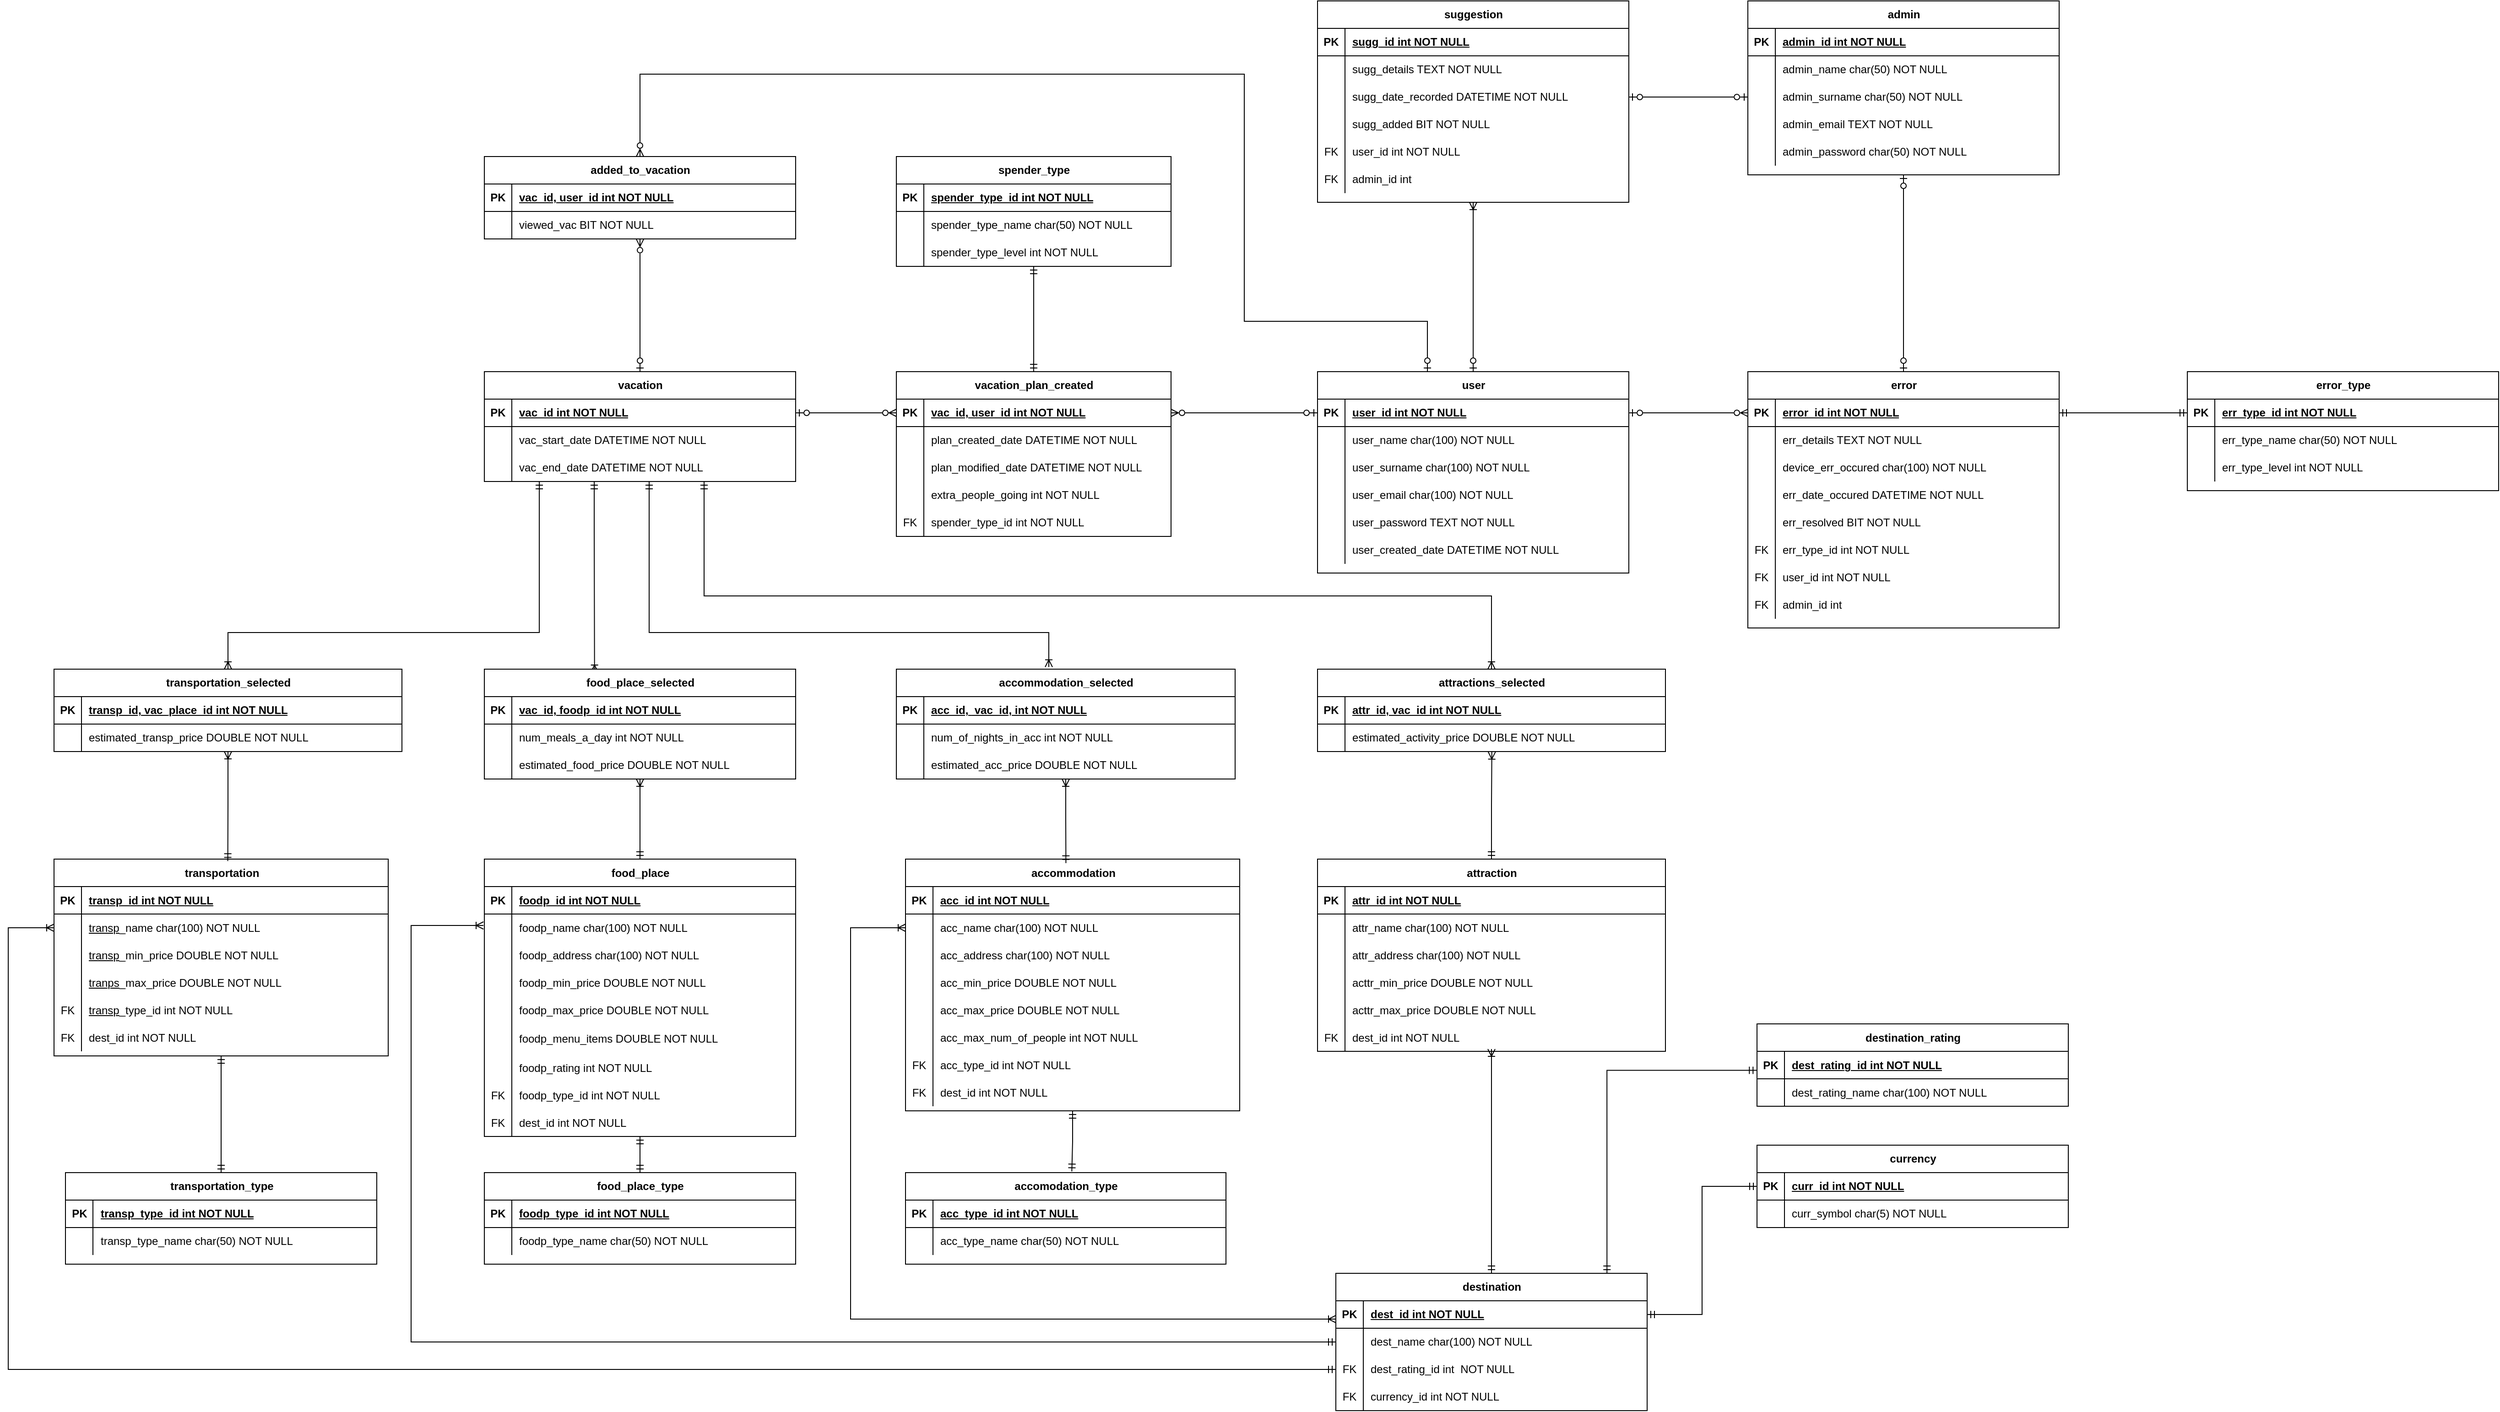 <mxfile version="28.2.5">
  <diagram id="R2lEEEUBdFMjLlhIrx00" name="Page-1">
    <mxGraphModel dx="2884" dy="1882" grid="1" gridSize="10" guides="1" tooltips="1" connect="1" arrows="1" fold="1" page="1" pageScale="1" pageWidth="850" pageHeight="1100" math="0" shadow="0" extFonts="Permanent Marker^https://fonts.googleapis.com/css?family=Permanent+Marker">
      <root>
        <mxCell id="0" />
        <mxCell id="1" parent="0" />
        <mxCell id="bC6Y2QtmnpjEIqwO-aNc-60" style="edgeStyle=orthogonalEdgeStyle;rounded=0;orthogonalLoop=1;jettySize=auto;html=1;entryX=0.5;entryY=1;entryDx=0;entryDy=0;startArrow=ERzeroToOne;startFill=0;endArrow=ERoneToMany;endFill=0;" parent="1" source="-P0lGuWk36KbSbqphjK2-2" target="bC6Y2QtmnpjEIqwO-aNc-34" edge="1">
          <mxGeometry relative="1" as="geometry" />
        </mxCell>
        <mxCell id="bC6Y2QtmnpjEIqwO-aNc-81" style="edgeStyle=orthogonalEdgeStyle;rounded=0;orthogonalLoop=1;jettySize=auto;html=1;entryX=0.5;entryY=0;entryDx=0;entryDy=0;startArrow=ERzeroToOne;startFill=0;endArrow=ERzeroToMany;endFill=0;" parent="1" source="-P0lGuWk36KbSbqphjK2-2" target="bC6Y2QtmnpjEIqwO-aNc-70" edge="1">
          <mxGeometry relative="1" as="geometry">
            <Array as="points">
              <mxPoint x="990" y="-20" />
              <mxPoint x="790" y="-20" />
              <mxPoint x="790" y="-290" />
              <mxPoint x="130" y="-290" />
            </Array>
          </mxGeometry>
        </mxCell>
        <mxCell id="-P0lGuWk36KbSbqphjK2-2" value="user" style="shape=table;startSize=30;container=1;collapsible=1;childLayout=tableLayout;fixedRows=1;rowLines=0;fontStyle=1;align=center;resizeLast=1;html=1;" parent="1" vertex="1">
          <mxGeometry x="870" y="35" width="340" height="220" as="geometry" />
        </mxCell>
        <mxCell id="-P0lGuWk36KbSbqphjK2-3" value="" style="shape=tableRow;horizontal=0;startSize=0;swimlaneHead=0;swimlaneBody=0;fillColor=none;collapsible=0;dropTarget=0;points=[[0,0.5],[1,0.5]];portConstraint=eastwest;top=0;left=0;right=0;bottom=1;" parent="-P0lGuWk36KbSbqphjK2-2" vertex="1">
          <mxGeometry y="30" width="340" height="30" as="geometry" />
        </mxCell>
        <mxCell id="-P0lGuWk36KbSbqphjK2-4" value="PK" style="shape=partialRectangle;connectable=0;fillColor=none;top=0;left=0;bottom=0;right=0;fontStyle=1;overflow=hidden;whiteSpace=wrap;html=1;" parent="-P0lGuWk36KbSbqphjK2-3" vertex="1">
          <mxGeometry width="30" height="30" as="geometry">
            <mxRectangle width="30" height="30" as="alternateBounds" />
          </mxGeometry>
        </mxCell>
        <mxCell id="-P0lGuWk36KbSbqphjK2-5" value="user_id int NOT NULL" style="shape=partialRectangle;connectable=0;fillColor=none;top=0;left=0;bottom=0;right=0;align=left;spacingLeft=6;fontStyle=5;overflow=hidden;whiteSpace=wrap;html=1;" parent="-P0lGuWk36KbSbqphjK2-3" vertex="1">
          <mxGeometry x="30" width="310" height="30" as="geometry">
            <mxRectangle width="310" height="30" as="alternateBounds" />
          </mxGeometry>
        </mxCell>
        <mxCell id="-P0lGuWk36KbSbqphjK2-6" value="" style="shape=tableRow;horizontal=0;startSize=0;swimlaneHead=0;swimlaneBody=0;fillColor=none;collapsible=0;dropTarget=0;points=[[0,0.5],[1,0.5]];portConstraint=eastwest;top=0;left=0;right=0;bottom=0;" parent="-P0lGuWk36KbSbqphjK2-2" vertex="1">
          <mxGeometry y="60" width="340" height="30" as="geometry" />
        </mxCell>
        <mxCell id="-P0lGuWk36KbSbqphjK2-7" value="" style="shape=partialRectangle;connectable=0;fillColor=none;top=0;left=0;bottom=0;right=0;editable=1;overflow=hidden;whiteSpace=wrap;html=1;" parent="-P0lGuWk36KbSbqphjK2-6" vertex="1">
          <mxGeometry width="30" height="30" as="geometry">
            <mxRectangle width="30" height="30" as="alternateBounds" />
          </mxGeometry>
        </mxCell>
        <mxCell id="-P0lGuWk36KbSbqphjK2-8" value="user_name char(100) NOT NULL" style="shape=partialRectangle;connectable=0;fillColor=none;top=0;left=0;bottom=0;right=0;align=left;spacingLeft=6;overflow=hidden;whiteSpace=wrap;html=1;" parent="-P0lGuWk36KbSbqphjK2-6" vertex="1">
          <mxGeometry x="30" width="310" height="30" as="geometry">
            <mxRectangle width="310" height="30" as="alternateBounds" />
          </mxGeometry>
        </mxCell>
        <mxCell id="-P0lGuWk36KbSbqphjK2-9" value="" style="shape=tableRow;horizontal=0;startSize=0;swimlaneHead=0;swimlaneBody=0;fillColor=none;collapsible=0;dropTarget=0;points=[[0,0.5],[1,0.5]];portConstraint=eastwest;top=0;left=0;right=0;bottom=0;" parent="-P0lGuWk36KbSbqphjK2-2" vertex="1">
          <mxGeometry y="90" width="340" height="30" as="geometry" />
        </mxCell>
        <mxCell id="-P0lGuWk36KbSbqphjK2-10" value="" style="shape=partialRectangle;connectable=0;fillColor=none;top=0;left=0;bottom=0;right=0;editable=1;overflow=hidden;whiteSpace=wrap;html=1;" parent="-P0lGuWk36KbSbqphjK2-9" vertex="1">
          <mxGeometry width="30" height="30" as="geometry">
            <mxRectangle width="30" height="30" as="alternateBounds" />
          </mxGeometry>
        </mxCell>
        <mxCell id="-P0lGuWk36KbSbqphjK2-11" value="user_surname char(100) NOT NULL" style="shape=partialRectangle;connectable=0;fillColor=none;top=0;left=0;bottom=0;right=0;align=left;spacingLeft=6;overflow=hidden;whiteSpace=wrap;html=1;" parent="-P0lGuWk36KbSbqphjK2-9" vertex="1">
          <mxGeometry x="30" width="310" height="30" as="geometry">
            <mxRectangle width="310" height="30" as="alternateBounds" />
          </mxGeometry>
        </mxCell>
        <mxCell id="-P0lGuWk36KbSbqphjK2-12" value="" style="shape=tableRow;horizontal=0;startSize=0;swimlaneHead=0;swimlaneBody=0;fillColor=none;collapsible=0;dropTarget=0;points=[[0,0.5],[1,0.5]];portConstraint=eastwest;top=0;left=0;right=0;bottom=0;" parent="-P0lGuWk36KbSbqphjK2-2" vertex="1">
          <mxGeometry y="120" width="340" height="30" as="geometry" />
        </mxCell>
        <mxCell id="-P0lGuWk36KbSbqphjK2-13" value="" style="shape=partialRectangle;connectable=0;fillColor=none;top=0;left=0;bottom=0;right=0;editable=1;overflow=hidden;whiteSpace=wrap;html=1;" parent="-P0lGuWk36KbSbqphjK2-12" vertex="1">
          <mxGeometry width="30" height="30" as="geometry">
            <mxRectangle width="30" height="30" as="alternateBounds" />
          </mxGeometry>
        </mxCell>
        <mxCell id="-P0lGuWk36KbSbqphjK2-14" value="user_email char(100) NOT NULL" style="shape=partialRectangle;connectable=0;fillColor=none;top=0;left=0;bottom=0;right=0;align=left;spacingLeft=6;overflow=hidden;whiteSpace=wrap;html=1;" parent="-P0lGuWk36KbSbqphjK2-12" vertex="1">
          <mxGeometry x="30" width="310" height="30" as="geometry">
            <mxRectangle width="310" height="30" as="alternateBounds" />
          </mxGeometry>
        </mxCell>
        <mxCell id="-3sHpAG20B5kvawKyPfJ-175" style="shape=tableRow;horizontal=0;startSize=0;swimlaneHead=0;swimlaneBody=0;fillColor=none;collapsible=0;dropTarget=0;points=[[0,0.5],[1,0.5]];portConstraint=eastwest;top=0;left=0;right=0;bottom=0;" parent="-P0lGuWk36KbSbqphjK2-2" vertex="1">
          <mxGeometry y="150" width="340" height="30" as="geometry" />
        </mxCell>
        <mxCell id="-3sHpAG20B5kvawKyPfJ-176" style="shape=partialRectangle;connectable=0;fillColor=none;top=0;left=0;bottom=0;right=0;editable=1;overflow=hidden;whiteSpace=wrap;html=1;" parent="-3sHpAG20B5kvawKyPfJ-175" vertex="1">
          <mxGeometry width="30" height="30" as="geometry">
            <mxRectangle width="30" height="30" as="alternateBounds" />
          </mxGeometry>
        </mxCell>
        <mxCell id="-3sHpAG20B5kvawKyPfJ-177" value="user_password TEXT NOT NULL" style="shape=partialRectangle;connectable=0;fillColor=none;top=0;left=0;bottom=0;right=0;align=left;spacingLeft=6;overflow=hidden;whiteSpace=wrap;html=1;" parent="-3sHpAG20B5kvawKyPfJ-175" vertex="1">
          <mxGeometry x="30" width="310" height="30" as="geometry">
            <mxRectangle width="310" height="30" as="alternateBounds" />
          </mxGeometry>
        </mxCell>
        <mxCell id="bC6Y2QtmnpjEIqwO-aNc-64" style="shape=tableRow;horizontal=0;startSize=0;swimlaneHead=0;swimlaneBody=0;fillColor=none;collapsible=0;dropTarget=0;points=[[0,0.5],[1,0.5]];portConstraint=eastwest;top=0;left=0;right=0;bottom=0;" parent="-P0lGuWk36KbSbqphjK2-2" vertex="1">
          <mxGeometry y="180" width="340" height="30" as="geometry" />
        </mxCell>
        <mxCell id="bC6Y2QtmnpjEIqwO-aNc-65" style="shape=partialRectangle;connectable=0;fillColor=none;top=0;left=0;bottom=0;right=0;editable=1;overflow=hidden;whiteSpace=wrap;html=1;" parent="bC6Y2QtmnpjEIqwO-aNc-64" vertex="1">
          <mxGeometry width="30" height="30" as="geometry">
            <mxRectangle width="30" height="30" as="alternateBounds" />
          </mxGeometry>
        </mxCell>
        <mxCell id="bC6Y2QtmnpjEIqwO-aNc-66" value="user_created_date DATETIME NOT NULL" style="shape=partialRectangle;connectable=0;fillColor=none;top=0;left=0;bottom=0;right=0;align=left;spacingLeft=6;overflow=hidden;whiteSpace=wrap;html=1;" parent="bC6Y2QtmnpjEIqwO-aNc-64" vertex="1">
          <mxGeometry x="30" width="310" height="30" as="geometry">
            <mxRectangle width="310" height="30" as="alternateBounds" />
          </mxGeometry>
        </mxCell>
        <mxCell id="-3sHpAG20B5kvawKyPfJ-84" style="edgeStyle=orthogonalEdgeStyle;rounded=0;orthogonalLoop=1;jettySize=auto;html=1;entryX=0.5;entryY=0;entryDx=0;entryDy=0;startArrow=ERmandOne;startFill=0;endArrow=ERoneToMany;endFill=0;" parent="1" source="-P0lGuWk36KbSbqphjK2-15" target="-P0lGuWk36KbSbqphjK2-162" edge="1">
          <mxGeometry relative="1" as="geometry">
            <Array as="points">
              <mxPoint x="20" y="320" />
              <mxPoint x="-320" y="320" />
            </Array>
          </mxGeometry>
        </mxCell>
        <mxCell id="-3sHpAG20B5kvawKyPfJ-85" style="edgeStyle=orthogonalEdgeStyle;rounded=0;orthogonalLoop=1;jettySize=auto;html=1;entryX=0.354;entryY=0.029;entryDx=0;entryDy=0;startArrow=ERmandOne;startFill=0;endArrow=ERoneToMany;endFill=0;entryPerimeter=0;" parent="1" source="-P0lGuWk36KbSbqphjK2-15" target="-P0lGuWk36KbSbqphjK2-135" edge="1">
          <mxGeometry relative="1" as="geometry">
            <Array as="points">
              <mxPoint x="80" y="210" />
              <mxPoint x="80" y="210" />
            </Array>
          </mxGeometry>
        </mxCell>
        <mxCell id="bC6Y2QtmnpjEIqwO-aNc-2" style="edgeStyle=orthogonalEdgeStyle;rounded=0;orthogonalLoop=1;jettySize=auto;html=1;entryX=0.5;entryY=0;entryDx=0;entryDy=0;startArrow=ERmandOne;startFill=0;endArrow=ERoneToMany;endFill=0;" parent="1" source="-P0lGuWk36KbSbqphjK2-15" target="-3sHpAG20B5kvawKyPfJ-151" edge="1">
          <mxGeometry relative="1" as="geometry">
            <Array as="points">
              <mxPoint x="200" y="280" />
              <mxPoint x="1060" y="280" />
            </Array>
          </mxGeometry>
        </mxCell>
        <mxCell id="-P0lGuWk36KbSbqphjK2-15" value="vacation" style="shape=table;startSize=30;container=1;collapsible=1;childLayout=tableLayout;fixedRows=1;rowLines=0;fontStyle=1;align=center;resizeLast=1;html=1;" parent="1" vertex="1">
          <mxGeometry x="-40" y="35" width="340" height="120" as="geometry" />
        </mxCell>
        <mxCell id="-P0lGuWk36KbSbqphjK2-16" value="" style="shape=tableRow;horizontal=0;startSize=0;swimlaneHead=0;swimlaneBody=0;fillColor=none;collapsible=0;dropTarget=0;points=[[0,0.5],[1,0.5]];portConstraint=eastwest;top=0;left=0;right=0;bottom=1;" parent="-P0lGuWk36KbSbqphjK2-15" vertex="1">
          <mxGeometry y="30" width="340" height="30" as="geometry" />
        </mxCell>
        <mxCell id="-P0lGuWk36KbSbqphjK2-17" value="PK" style="shape=partialRectangle;connectable=0;fillColor=none;top=0;left=0;bottom=0;right=0;fontStyle=1;overflow=hidden;whiteSpace=wrap;html=1;" parent="-P0lGuWk36KbSbqphjK2-16" vertex="1">
          <mxGeometry width="30" height="30" as="geometry">
            <mxRectangle width="30" height="30" as="alternateBounds" />
          </mxGeometry>
        </mxCell>
        <mxCell id="-P0lGuWk36KbSbqphjK2-18" value="vac_id int NOT NULL" style="shape=partialRectangle;connectable=0;fillColor=none;top=0;left=0;bottom=0;right=0;align=left;spacingLeft=6;fontStyle=5;overflow=hidden;whiteSpace=wrap;html=1;" parent="-P0lGuWk36KbSbqphjK2-16" vertex="1">
          <mxGeometry x="30" width="310" height="30" as="geometry">
            <mxRectangle width="310" height="30" as="alternateBounds" />
          </mxGeometry>
        </mxCell>
        <mxCell id="-P0lGuWk36KbSbqphjK2-22" value="" style="shape=tableRow;horizontal=0;startSize=0;swimlaneHead=0;swimlaneBody=0;fillColor=none;collapsible=0;dropTarget=0;points=[[0,0.5],[1,0.5]];portConstraint=eastwest;top=0;left=0;right=0;bottom=0;" parent="-P0lGuWk36KbSbqphjK2-15" vertex="1">
          <mxGeometry y="60" width="340" height="30" as="geometry" />
        </mxCell>
        <mxCell id="-P0lGuWk36KbSbqphjK2-23" value="" style="shape=partialRectangle;connectable=0;fillColor=none;top=0;left=0;bottom=0;right=0;editable=1;overflow=hidden;whiteSpace=wrap;html=1;" parent="-P0lGuWk36KbSbqphjK2-22" vertex="1">
          <mxGeometry width="30" height="30" as="geometry">
            <mxRectangle width="30" height="30" as="alternateBounds" />
          </mxGeometry>
        </mxCell>
        <mxCell id="-P0lGuWk36KbSbqphjK2-24" value="vac_start_date DATETIME NOT NULL" style="shape=partialRectangle;connectable=0;fillColor=none;top=0;left=0;bottom=0;right=0;align=left;spacingLeft=6;overflow=hidden;whiteSpace=wrap;html=1;" parent="-P0lGuWk36KbSbqphjK2-22" vertex="1">
          <mxGeometry x="30" width="310" height="30" as="geometry">
            <mxRectangle width="310" height="30" as="alternateBounds" />
          </mxGeometry>
        </mxCell>
        <mxCell id="-3sHpAG20B5kvawKyPfJ-38" style="shape=tableRow;horizontal=0;startSize=0;swimlaneHead=0;swimlaneBody=0;fillColor=none;collapsible=0;dropTarget=0;points=[[0,0.5],[1,0.5]];portConstraint=eastwest;top=0;left=0;right=0;bottom=0;" parent="-P0lGuWk36KbSbqphjK2-15" vertex="1">
          <mxGeometry y="90" width="340" height="30" as="geometry" />
        </mxCell>
        <mxCell id="-3sHpAG20B5kvawKyPfJ-39" style="shape=partialRectangle;connectable=0;fillColor=none;top=0;left=0;bottom=0;right=0;editable=1;overflow=hidden;whiteSpace=wrap;html=1;" parent="-3sHpAG20B5kvawKyPfJ-38" vertex="1">
          <mxGeometry width="30" height="30" as="geometry">
            <mxRectangle width="30" height="30" as="alternateBounds" />
          </mxGeometry>
        </mxCell>
        <mxCell id="-3sHpAG20B5kvawKyPfJ-40" value="vac_end_date DATETIME NOT NULL" style="shape=partialRectangle;connectable=0;fillColor=none;top=0;left=0;bottom=0;right=0;align=left;spacingLeft=6;overflow=hidden;whiteSpace=wrap;html=1;" parent="-3sHpAG20B5kvawKyPfJ-38" vertex="1">
          <mxGeometry x="30" width="310" height="30" as="geometry">
            <mxRectangle width="310" height="30" as="alternateBounds" />
          </mxGeometry>
        </mxCell>
        <mxCell id="bC6Y2QtmnpjEIqwO-aNc-8" style="edgeStyle=orthogonalEdgeStyle;rounded=0;orthogonalLoop=1;jettySize=auto;html=1;startArrow=ERoneToMany;startFill=0;endArrow=ERoneToMany;endFill=0;entryX=0;entryY=0.5;entryDx=0;entryDy=0;" parent="1" source="-P0lGuWk36KbSbqphjK2-53" target="-P0lGuWk36KbSbqphjK2-73" edge="1">
          <mxGeometry relative="1" as="geometry">
            <mxPoint x="370" y="650" as="targetPoint" />
            <Array as="points">
              <mxPoint x="360" y="1070" />
              <mxPoint x="360" y="642" />
            </Array>
          </mxGeometry>
        </mxCell>
        <mxCell id="-P0lGuWk36KbSbqphjK2-53" value="destination" style="shape=table;startSize=30;container=1;collapsible=1;childLayout=tableLayout;fixedRows=1;rowLines=0;fontStyle=1;align=center;resizeLast=1;html=1;" parent="1" vertex="1">
          <mxGeometry x="890" y="1020" width="340" height="150" as="geometry" />
        </mxCell>
        <mxCell id="-P0lGuWk36KbSbqphjK2-54" value="" style="shape=tableRow;horizontal=0;startSize=0;swimlaneHead=0;swimlaneBody=0;fillColor=none;collapsible=0;dropTarget=0;points=[[0,0.5],[1,0.5]];portConstraint=eastwest;top=0;left=0;right=0;bottom=1;" parent="-P0lGuWk36KbSbqphjK2-53" vertex="1">
          <mxGeometry y="30" width="340" height="30" as="geometry" />
        </mxCell>
        <mxCell id="-P0lGuWk36KbSbqphjK2-55" value="PK" style="shape=partialRectangle;connectable=0;fillColor=none;top=0;left=0;bottom=0;right=0;fontStyle=1;overflow=hidden;whiteSpace=wrap;html=1;" parent="-P0lGuWk36KbSbqphjK2-54" vertex="1">
          <mxGeometry width="30" height="30" as="geometry">
            <mxRectangle width="30" height="30" as="alternateBounds" />
          </mxGeometry>
        </mxCell>
        <mxCell id="-P0lGuWk36KbSbqphjK2-56" value="dest_id int NOT NULL" style="shape=partialRectangle;connectable=0;fillColor=none;top=0;left=0;bottom=0;right=0;align=left;spacingLeft=6;fontStyle=5;overflow=hidden;whiteSpace=wrap;html=1;" parent="-P0lGuWk36KbSbqphjK2-54" vertex="1">
          <mxGeometry x="30" width="310" height="30" as="geometry">
            <mxRectangle width="310" height="30" as="alternateBounds" />
          </mxGeometry>
        </mxCell>
        <mxCell id="-P0lGuWk36KbSbqphjK2-57" value="" style="shape=tableRow;horizontal=0;startSize=0;swimlaneHead=0;swimlaneBody=0;fillColor=none;collapsible=0;dropTarget=0;points=[[0,0.5],[1,0.5]];portConstraint=eastwest;top=0;left=0;right=0;bottom=0;" parent="-P0lGuWk36KbSbqphjK2-53" vertex="1">
          <mxGeometry y="60" width="340" height="30" as="geometry" />
        </mxCell>
        <mxCell id="-P0lGuWk36KbSbqphjK2-58" value="" style="shape=partialRectangle;connectable=0;fillColor=none;top=0;left=0;bottom=0;right=0;editable=1;overflow=hidden;whiteSpace=wrap;html=1;" parent="-P0lGuWk36KbSbqphjK2-57" vertex="1">
          <mxGeometry width="30" height="30" as="geometry">
            <mxRectangle width="30" height="30" as="alternateBounds" />
          </mxGeometry>
        </mxCell>
        <mxCell id="-P0lGuWk36KbSbqphjK2-59" value="dest_name char(100) NOT NULL" style="shape=partialRectangle;connectable=0;fillColor=none;top=0;left=0;bottom=0;right=0;align=left;spacingLeft=6;overflow=hidden;whiteSpace=wrap;html=1;" parent="-P0lGuWk36KbSbqphjK2-57" vertex="1">
          <mxGeometry x="30" width="310" height="30" as="geometry">
            <mxRectangle width="310" height="30" as="alternateBounds" />
          </mxGeometry>
        </mxCell>
        <mxCell id="-P0lGuWk36KbSbqphjK2-66" style="shape=tableRow;horizontal=0;startSize=0;swimlaneHead=0;swimlaneBody=0;fillColor=none;collapsible=0;dropTarget=0;points=[[0,0.5],[1,0.5]];portConstraint=eastwest;top=0;left=0;right=0;bottom=0;" parent="-P0lGuWk36KbSbqphjK2-53" vertex="1">
          <mxGeometry y="90" width="340" height="30" as="geometry" />
        </mxCell>
        <mxCell id="-P0lGuWk36KbSbqphjK2-67" value="FK" style="shape=partialRectangle;connectable=0;fillColor=none;top=0;left=0;bottom=0;right=0;editable=1;overflow=hidden;whiteSpace=wrap;html=1;" parent="-P0lGuWk36KbSbqphjK2-66" vertex="1">
          <mxGeometry width="30" height="30" as="geometry">
            <mxRectangle width="30" height="30" as="alternateBounds" />
          </mxGeometry>
        </mxCell>
        <mxCell id="-P0lGuWk36KbSbqphjK2-68" value="dest_rating_id int&amp;nbsp; NOT NULL" style="shape=partialRectangle;connectable=0;fillColor=none;top=0;left=0;bottom=0;right=0;align=left;spacingLeft=6;overflow=hidden;whiteSpace=wrap;html=1;" parent="-P0lGuWk36KbSbqphjK2-66" vertex="1">
          <mxGeometry x="30" width="310" height="30" as="geometry">
            <mxRectangle width="310" height="30" as="alternateBounds" />
          </mxGeometry>
        </mxCell>
        <mxCell id="8XQOphF1O1HyMCHGej3f-10" style="shape=tableRow;horizontal=0;startSize=0;swimlaneHead=0;swimlaneBody=0;fillColor=none;collapsible=0;dropTarget=0;points=[[0,0.5],[1,0.5]];portConstraint=eastwest;top=0;left=0;right=0;bottom=0;" vertex="1" parent="-P0lGuWk36KbSbqphjK2-53">
          <mxGeometry y="120" width="340" height="30" as="geometry" />
        </mxCell>
        <mxCell id="8XQOphF1O1HyMCHGej3f-11" value="FK" style="shape=partialRectangle;connectable=0;fillColor=none;top=0;left=0;bottom=0;right=0;editable=1;overflow=hidden;whiteSpace=wrap;html=1;" vertex="1" parent="8XQOphF1O1HyMCHGej3f-10">
          <mxGeometry width="30" height="30" as="geometry">
            <mxRectangle width="30" height="30" as="alternateBounds" />
          </mxGeometry>
        </mxCell>
        <mxCell id="8XQOphF1O1HyMCHGej3f-12" value="currency_id int NOT NULL" style="shape=partialRectangle;connectable=0;fillColor=none;top=0;left=0;bottom=0;right=0;align=left;spacingLeft=6;overflow=hidden;whiteSpace=wrap;html=1;" vertex="1" parent="8XQOphF1O1HyMCHGej3f-10">
          <mxGeometry x="30" width="310" height="30" as="geometry">
            <mxRectangle width="310" height="30" as="alternateBounds" />
          </mxGeometry>
        </mxCell>
        <mxCell id="-P0lGuWk36KbSbqphjK2-69" value="accommodation" style="shape=table;startSize=30;container=1;collapsible=1;childLayout=tableLayout;fixedRows=1;rowLines=0;fontStyle=1;align=center;resizeLast=1;html=1;" parent="1" vertex="1">
          <mxGeometry x="420" y="567.5" width="365" height="275" as="geometry" />
        </mxCell>
        <mxCell id="-P0lGuWk36KbSbqphjK2-70" value="" style="shape=tableRow;horizontal=0;startSize=0;swimlaneHead=0;swimlaneBody=0;fillColor=none;collapsible=0;dropTarget=0;points=[[0,0.5],[1,0.5]];portConstraint=eastwest;top=0;left=0;right=0;bottom=1;" parent="-P0lGuWk36KbSbqphjK2-69" vertex="1">
          <mxGeometry y="30" width="365" height="30" as="geometry" />
        </mxCell>
        <mxCell id="-P0lGuWk36KbSbqphjK2-71" value="PK" style="shape=partialRectangle;connectable=0;fillColor=none;top=0;left=0;bottom=0;right=0;fontStyle=1;overflow=hidden;whiteSpace=wrap;html=1;" parent="-P0lGuWk36KbSbqphjK2-70" vertex="1">
          <mxGeometry width="30" height="30" as="geometry">
            <mxRectangle width="30" height="30" as="alternateBounds" />
          </mxGeometry>
        </mxCell>
        <mxCell id="-P0lGuWk36KbSbqphjK2-72" value="acc_id int NOT NULL" style="shape=partialRectangle;connectable=0;fillColor=none;top=0;left=0;bottom=0;right=0;align=left;spacingLeft=6;fontStyle=5;overflow=hidden;whiteSpace=wrap;html=1;" parent="-P0lGuWk36KbSbqphjK2-70" vertex="1">
          <mxGeometry x="30" width="335" height="30" as="geometry">
            <mxRectangle width="335" height="30" as="alternateBounds" />
          </mxGeometry>
        </mxCell>
        <mxCell id="-P0lGuWk36KbSbqphjK2-73" value="" style="shape=tableRow;horizontal=0;startSize=0;swimlaneHead=0;swimlaneBody=0;fillColor=none;collapsible=0;dropTarget=0;points=[[0,0.5],[1,0.5]];portConstraint=eastwest;top=0;left=0;right=0;bottom=0;" parent="-P0lGuWk36KbSbqphjK2-69" vertex="1">
          <mxGeometry y="60" width="365" height="30" as="geometry" />
        </mxCell>
        <mxCell id="-P0lGuWk36KbSbqphjK2-74" value="" style="shape=partialRectangle;connectable=0;fillColor=none;top=0;left=0;bottom=0;right=0;editable=1;overflow=hidden;whiteSpace=wrap;html=1;" parent="-P0lGuWk36KbSbqphjK2-73" vertex="1">
          <mxGeometry width="30" height="30" as="geometry">
            <mxRectangle width="30" height="30" as="alternateBounds" />
          </mxGeometry>
        </mxCell>
        <mxCell id="-P0lGuWk36KbSbqphjK2-75" value="acc_name char(100) NOT NULL" style="shape=partialRectangle;connectable=0;fillColor=none;top=0;left=0;bottom=0;right=0;align=left;spacingLeft=6;overflow=hidden;whiteSpace=wrap;html=1;" parent="-P0lGuWk36KbSbqphjK2-73" vertex="1">
          <mxGeometry x="30" width="335" height="30" as="geometry">
            <mxRectangle width="335" height="30" as="alternateBounds" />
          </mxGeometry>
        </mxCell>
        <mxCell id="8XQOphF1O1HyMCHGej3f-17" style="shape=tableRow;horizontal=0;startSize=0;swimlaneHead=0;swimlaneBody=0;fillColor=none;collapsible=0;dropTarget=0;points=[[0,0.5],[1,0.5]];portConstraint=eastwest;top=0;left=0;right=0;bottom=0;" vertex="1" parent="-P0lGuWk36KbSbqphjK2-69">
          <mxGeometry y="90" width="365" height="30" as="geometry" />
        </mxCell>
        <mxCell id="8XQOphF1O1HyMCHGej3f-18" style="shape=partialRectangle;connectable=0;fillColor=none;top=0;left=0;bottom=0;right=0;editable=1;overflow=hidden;whiteSpace=wrap;html=1;" vertex="1" parent="8XQOphF1O1HyMCHGej3f-17">
          <mxGeometry width="30" height="30" as="geometry">
            <mxRectangle width="30" height="30" as="alternateBounds" />
          </mxGeometry>
        </mxCell>
        <mxCell id="8XQOphF1O1HyMCHGej3f-19" value="acc_address char(100) NOT NULL" style="shape=partialRectangle;connectable=0;fillColor=none;top=0;left=0;bottom=0;right=0;align=left;spacingLeft=6;overflow=hidden;whiteSpace=wrap;html=1;" vertex="1" parent="8XQOphF1O1HyMCHGej3f-17">
          <mxGeometry x="30" width="335" height="30" as="geometry">
            <mxRectangle width="335" height="30" as="alternateBounds" />
          </mxGeometry>
        </mxCell>
        <mxCell id="-P0lGuWk36KbSbqphjK2-79" value="" style="shape=tableRow;horizontal=0;startSize=0;swimlaneHead=0;swimlaneBody=0;fillColor=none;collapsible=0;dropTarget=0;points=[[0,0.5],[1,0.5]];portConstraint=eastwest;top=0;left=0;right=0;bottom=0;" parent="-P0lGuWk36KbSbqphjK2-69" vertex="1">
          <mxGeometry y="120" width="365" height="30" as="geometry" />
        </mxCell>
        <mxCell id="-P0lGuWk36KbSbqphjK2-80" value="" style="shape=partialRectangle;connectable=0;fillColor=none;top=0;left=0;bottom=0;right=0;editable=1;overflow=hidden;whiteSpace=wrap;html=1;" parent="-P0lGuWk36KbSbqphjK2-79" vertex="1">
          <mxGeometry width="30" height="30" as="geometry">
            <mxRectangle width="30" height="30" as="alternateBounds" />
          </mxGeometry>
        </mxCell>
        <mxCell id="-P0lGuWk36KbSbqphjK2-81" value="acc_min_price DOUBLE NOT NULL" style="shape=partialRectangle;connectable=0;fillColor=none;top=0;left=0;bottom=0;right=0;align=left;spacingLeft=6;overflow=hidden;whiteSpace=wrap;html=1;" parent="-P0lGuWk36KbSbqphjK2-79" vertex="1">
          <mxGeometry x="30" width="335" height="30" as="geometry">
            <mxRectangle width="335" height="30" as="alternateBounds" />
          </mxGeometry>
        </mxCell>
        <mxCell id="-P0lGuWk36KbSbqphjK2-82" style="shape=tableRow;horizontal=0;startSize=0;swimlaneHead=0;swimlaneBody=0;fillColor=none;collapsible=0;dropTarget=0;points=[[0,0.5],[1,0.5]];portConstraint=eastwest;top=0;left=0;right=0;bottom=0;" parent="-P0lGuWk36KbSbqphjK2-69" vertex="1">
          <mxGeometry y="150" width="365" height="30" as="geometry" />
        </mxCell>
        <mxCell id="-P0lGuWk36KbSbqphjK2-83" style="shape=partialRectangle;connectable=0;fillColor=none;top=0;left=0;bottom=0;right=0;editable=1;overflow=hidden;whiteSpace=wrap;html=1;" parent="-P0lGuWk36KbSbqphjK2-82" vertex="1">
          <mxGeometry width="30" height="30" as="geometry">
            <mxRectangle width="30" height="30" as="alternateBounds" />
          </mxGeometry>
        </mxCell>
        <mxCell id="-P0lGuWk36KbSbqphjK2-84" value="acc_max_price DOUBLE NOT NULL" style="shape=partialRectangle;connectable=0;fillColor=none;top=0;left=0;bottom=0;right=0;align=left;spacingLeft=6;overflow=hidden;whiteSpace=wrap;html=1;" parent="-P0lGuWk36KbSbqphjK2-82" vertex="1">
          <mxGeometry x="30" width="335" height="30" as="geometry">
            <mxRectangle width="335" height="30" as="alternateBounds" />
          </mxGeometry>
        </mxCell>
        <mxCell id="bC6Y2QtmnpjEIqwO-aNc-67" style="shape=tableRow;horizontal=0;startSize=0;swimlaneHead=0;swimlaneBody=0;fillColor=none;collapsible=0;dropTarget=0;points=[[0,0.5],[1,0.5]];portConstraint=eastwest;top=0;left=0;right=0;bottom=0;" parent="-P0lGuWk36KbSbqphjK2-69" vertex="1">
          <mxGeometry y="180" width="365" height="30" as="geometry" />
        </mxCell>
        <mxCell id="bC6Y2QtmnpjEIqwO-aNc-68" style="shape=partialRectangle;connectable=0;fillColor=none;top=0;left=0;bottom=0;right=0;editable=1;overflow=hidden;whiteSpace=wrap;html=1;" parent="bC6Y2QtmnpjEIqwO-aNc-67" vertex="1">
          <mxGeometry width="30" height="30" as="geometry">
            <mxRectangle width="30" height="30" as="alternateBounds" />
          </mxGeometry>
        </mxCell>
        <mxCell id="bC6Y2QtmnpjEIqwO-aNc-69" value="acc_max_num_of_people int NOT NULL" style="shape=partialRectangle;connectable=0;fillColor=none;top=0;left=0;bottom=0;right=0;align=left;spacingLeft=6;overflow=hidden;whiteSpace=wrap;html=1;" parent="bC6Y2QtmnpjEIqwO-aNc-67" vertex="1">
          <mxGeometry x="30" width="335" height="30" as="geometry">
            <mxRectangle width="335" height="30" as="alternateBounds" />
          </mxGeometry>
        </mxCell>
        <mxCell id="-P0lGuWk36KbSbqphjK2-76" value="" style="shape=tableRow;horizontal=0;startSize=0;swimlaneHead=0;swimlaneBody=0;fillColor=none;collapsible=0;dropTarget=0;points=[[0,0.5],[1,0.5]];portConstraint=eastwest;top=0;left=0;right=0;bottom=0;" parent="-P0lGuWk36KbSbqphjK2-69" vertex="1">
          <mxGeometry y="210" width="365" height="30" as="geometry" />
        </mxCell>
        <mxCell id="-P0lGuWk36KbSbqphjK2-77" value="FK" style="shape=partialRectangle;connectable=0;fillColor=none;top=0;left=0;bottom=0;right=0;editable=1;overflow=hidden;whiteSpace=wrap;html=1;" parent="-P0lGuWk36KbSbqphjK2-76" vertex="1">
          <mxGeometry width="30" height="30" as="geometry">
            <mxRectangle width="30" height="30" as="alternateBounds" />
          </mxGeometry>
        </mxCell>
        <mxCell id="-P0lGuWk36KbSbqphjK2-78" value="acc_type_id int NOT NULL" style="shape=partialRectangle;connectable=0;fillColor=none;top=0;left=0;bottom=0;right=0;align=left;spacingLeft=6;overflow=hidden;whiteSpace=wrap;html=1;" parent="-P0lGuWk36KbSbqphjK2-76" vertex="1">
          <mxGeometry x="30" width="335" height="30" as="geometry">
            <mxRectangle width="335" height="30" as="alternateBounds" />
          </mxGeometry>
        </mxCell>
        <mxCell id="8XQOphF1O1HyMCHGej3f-23" style="shape=tableRow;horizontal=0;startSize=0;swimlaneHead=0;swimlaneBody=0;fillColor=none;collapsible=0;dropTarget=0;points=[[0,0.5],[1,0.5]];portConstraint=eastwest;top=0;left=0;right=0;bottom=0;" vertex="1" parent="-P0lGuWk36KbSbqphjK2-69">
          <mxGeometry y="240" width="365" height="30" as="geometry" />
        </mxCell>
        <mxCell id="8XQOphF1O1HyMCHGej3f-24" value="FK" style="shape=partialRectangle;connectable=0;fillColor=none;top=0;left=0;bottom=0;right=0;editable=1;overflow=hidden;whiteSpace=wrap;html=1;" vertex="1" parent="8XQOphF1O1HyMCHGej3f-23">
          <mxGeometry width="30" height="30" as="geometry">
            <mxRectangle width="30" height="30" as="alternateBounds" />
          </mxGeometry>
        </mxCell>
        <mxCell id="8XQOphF1O1HyMCHGej3f-25" value="dest_id int NOT NULL" style="shape=partialRectangle;connectable=0;fillColor=none;top=0;left=0;bottom=0;right=0;align=left;spacingLeft=6;overflow=hidden;whiteSpace=wrap;html=1;" vertex="1" parent="8XQOphF1O1HyMCHGej3f-23">
          <mxGeometry x="30" width="335" height="30" as="geometry">
            <mxRectangle width="335" height="30" as="alternateBounds" />
          </mxGeometry>
        </mxCell>
        <mxCell id="-3sHpAG20B5kvawKyPfJ-147" style="edgeStyle=orthogonalEdgeStyle;rounded=0;orthogonalLoop=1;jettySize=auto;html=1;entryX=0.5;entryY=0;entryDx=0;entryDy=0;startArrow=ERmandOne;startFill=0;endArrow=ERmandOne;endFill=0;" parent="1" source="-P0lGuWk36KbSbqphjK2-85" target="-3sHpAG20B5kvawKyPfJ-125" edge="1">
          <mxGeometry relative="1" as="geometry" />
        </mxCell>
        <mxCell id="-P0lGuWk36KbSbqphjK2-85" value="food_place" style="shape=table;startSize=30;container=1;collapsible=1;childLayout=tableLayout;fixedRows=1;rowLines=0;fontStyle=1;align=center;resizeLast=1;html=1;" parent="1" vertex="1">
          <mxGeometry x="-40" y="567.5" width="340" height="303" as="geometry" />
        </mxCell>
        <mxCell id="-P0lGuWk36KbSbqphjK2-86" value="" style="shape=tableRow;horizontal=0;startSize=0;swimlaneHead=0;swimlaneBody=0;fillColor=none;collapsible=0;dropTarget=0;points=[[0,0.5],[1,0.5]];portConstraint=eastwest;top=0;left=0;right=0;bottom=1;" parent="-P0lGuWk36KbSbqphjK2-85" vertex="1">
          <mxGeometry y="30" width="340" height="30" as="geometry" />
        </mxCell>
        <mxCell id="-P0lGuWk36KbSbqphjK2-87" value="PK" style="shape=partialRectangle;connectable=0;fillColor=none;top=0;left=0;bottom=0;right=0;fontStyle=1;overflow=hidden;whiteSpace=wrap;html=1;" parent="-P0lGuWk36KbSbqphjK2-86" vertex="1">
          <mxGeometry width="30" height="30" as="geometry">
            <mxRectangle width="30" height="30" as="alternateBounds" />
          </mxGeometry>
        </mxCell>
        <mxCell id="-P0lGuWk36KbSbqphjK2-88" value="foodp_id int NOT NULL" style="shape=partialRectangle;connectable=0;fillColor=none;top=0;left=0;bottom=0;right=0;align=left;spacingLeft=6;fontStyle=5;overflow=hidden;whiteSpace=wrap;html=1;" parent="-P0lGuWk36KbSbqphjK2-86" vertex="1">
          <mxGeometry x="30" width="310" height="30" as="geometry">
            <mxRectangle width="310" height="30" as="alternateBounds" />
          </mxGeometry>
        </mxCell>
        <mxCell id="-P0lGuWk36KbSbqphjK2-89" value="" style="shape=tableRow;horizontal=0;startSize=0;swimlaneHead=0;swimlaneBody=0;fillColor=none;collapsible=0;dropTarget=0;points=[[0,0.5],[1,0.5]];portConstraint=eastwest;top=0;left=0;right=0;bottom=0;" parent="-P0lGuWk36KbSbqphjK2-85" vertex="1">
          <mxGeometry y="60" width="340" height="30" as="geometry" />
        </mxCell>
        <mxCell id="-P0lGuWk36KbSbqphjK2-90" value="" style="shape=partialRectangle;connectable=0;fillColor=none;top=0;left=0;bottom=0;right=0;editable=1;overflow=hidden;whiteSpace=wrap;html=1;" parent="-P0lGuWk36KbSbqphjK2-89" vertex="1">
          <mxGeometry width="30" height="30" as="geometry">
            <mxRectangle width="30" height="30" as="alternateBounds" />
          </mxGeometry>
        </mxCell>
        <mxCell id="-P0lGuWk36KbSbqphjK2-91" value="foodp_name char(100) NOT NULL" style="shape=partialRectangle;connectable=0;fillColor=none;top=0;left=0;bottom=0;right=0;align=left;spacingLeft=6;overflow=hidden;whiteSpace=wrap;html=1;" parent="-P0lGuWk36KbSbqphjK2-89" vertex="1">
          <mxGeometry x="30" width="310" height="30" as="geometry">
            <mxRectangle width="310" height="30" as="alternateBounds" />
          </mxGeometry>
        </mxCell>
        <mxCell id="8XQOphF1O1HyMCHGej3f-14" style="shape=tableRow;horizontal=0;startSize=0;swimlaneHead=0;swimlaneBody=0;fillColor=none;collapsible=0;dropTarget=0;points=[[0,0.5],[1,0.5]];portConstraint=eastwest;top=0;left=0;right=0;bottom=0;" vertex="1" parent="-P0lGuWk36KbSbqphjK2-85">
          <mxGeometry y="90" width="340" height="30" as="geometry" />
        </mxCell>
        <mxCell id="8XQOphF1O1HyMCHGej3f-15" style="shape=partialRectangle;connectable=0;fillColor=none;top=0;left=0;bottom=0;right=0;editable=1;overflow=hidden;whiteSpace=wrap;html=1;" vertex="1" parent="8XQOphF1O1HyMCHGej3f-14">
          <mxGeometry width="30" height="30" as="geometry">
            <mxRectangle width="30" height="30" as="alternateBounds" />
          </mxGeometry>
        </mxCell>
        <mxCell id="8XQOphF1O1HyMCHGej3f-16" value="foodp_address char(100) NOT NULL" style="shape=partialRectangle;connectable=0;fillColor=none;top=0;left=0;bottom=0;right=0;align=left;spacingLeft=6;overflow=hidden;whiteSpace=wrap;html=1;" vertex="1" parent="8XQOphF1O1HyMCHGej3f-14">
          <mxGeometry x="30" width="310" height="30" as="geometry">
            <mxRectangle width="310" height="30" as="alternateBounds" />
          </mxGeometry>
        </mxCell>
        <mxCell id="-P0lGuWk36KbSbqphjK2-95" value="" style="shape=tableRow;horizontal=0;startSize=0;swimlaneHead=0;swimlaneBody=0;fillColor=none;collapsible=0;dropTarget=0;points=[[0,0.5],[1,0.5]];portConstraint=eastwest;top=0;left=0;right=0;bottom=0;" parent="-P0lGuWk36KbSbqphjK2-85" vertex="1">
          <mxGeometry y="120" width="340" height="30" as="geometry" />
        </mxCell>
        <mxCell id="-P0lGuWk36KbSbqphjK2-96" value="" style="shape=partialRectangle;connectable=0;fillColor=none;top=0;left=0;bottom=0;right=0;editable=1;overflow=hidden;whiteSpace=wrap;html=1;" parent="-P0lGuWk36KbSbqphjK2-95" vertex="1">
          <mxGeometry width="30" height="30" as="geometry">
            <mxRectangle width="30" height="30" as="alternateBounds" />
          </mxGeometry>
        </mxCell>
        <mxCell id="-P0lGuWk36KbSbqphjK2-97" value="foodp_min_price DOUBLE NOT NULL" style="shape=partialRectangle;connectable=0;fillColor=none;top=0;left=0;bottom=0;right=0;align=left;spacingLeft=6;overflow=hidden;whiteSpace=wrap;html=1;" parent="-P0lGuWk36KbSbqphjK2-95" vertex="1">
          <mxGeometry x="30" width="310" height="30" as="geometry">
            <mxRectangle width="310" height="30" as="alternateBounds" />
          </mxGeometry>
        </mxCell>
        <mxCell id="-P0lGuWk36KbSbqphjK2-98" style="shape=tableRow;horizontal=0;startSize=0;swimlaneHead=0;swimlaneBody=0;fillColor=none;collapsible=0;dropTarget=0;points=[[0,0.5],[1,0.5]];portConstraint=eastwest;top=0;left=0;right=0;bottom=0;" parent="-P0lGuWk36KbSbqphjK2-85" vertex="1">
          <mxGeometry y="150" width="340" height="30" as="geometry" />
        </mxCell>
        <mxCell id="-P0lGuWk36KbSbqphjK2-99" style="shape=partialRectangle;connectable=0;fillColor=none;top=0;left=0;bottom=0;right=0;editable=1;overflow=hidden;whiteSpace=wrap;html=1;" parent="-P0lGuWk36KbSbqphjK2-98" vertex="1">
          <mxGeometry width="30" height="30" as="geometry">
            <mxRectangle width="30" height="30" as="alternateBounds" />
          </mxGeometry>
        </mxCell>
        <mxCell id="-P0lGuWk36KbSbqphjK2-100" value="foodp_max_price DOUBLE NOT NULL" style="shape=partialRectangle;connectable=0;fillColor=none;top=0;left=0;bottom=0;right=0;align=left;spacingLeft=6;overflow=hidden;whiteSpace=wrap;html=1;" parent="-P0lGuWk36KbSbqphjK2-98" vertex="1">
          <mxGeometry x="30" width="310" height="30" as="geometry">
            <mxRectangle width="310" height="30" as="alternateBounds" />
          </mxGeometry>
        </mxCell>
        <mxCell id="-P0lGuWk36KbSbqphjK2-101" style="shape=tableRow;horizontal=0;startSize=0;swimlaneHead=0;swimlaneBody=0;fillColor=none;collapsible=0;dropTarget=0;points=[[0,0.5],[1,0.5]];portConstraint=eastwest;top=0;left=0;right=0;bottom=0;" parent="-P0lGuWk36KbSbqphjK2-85" vertex="1">
          <mxGeometry y="180" width="340" height="33" as="geometry" />
        </mxCell>
        <mxCell id="-P0lGuWk36KbSbqphjK2-102" style="shape=partialRectangle;connectable=0;fillColor=none;top=0;left=0;bottom=0;right=0;editable=1;overflow=hidden;whiteSpace=wrap;html=1;" parent="-P0lGuWk36KbSbqphjK2-101" vertex="1">
          <mxGeometry width="30" height="33" as="geometry">
            <mxRectangle width="30" height="33" as="alternateBounds" />
          </mxGeometry>
        </mxCell>
        <mxCell id="-P0lGuWk36KbSbqphjK2-103" value="foodp_menu_items DOUBLE NOT NULL" style="shape=partialRectangle;connectable=0;fillColor=none;top=0;left=0;bottom=0;right=0;align=left;spacingLeft=6;overflow=hidden;whiteSpace=wrap;html=1;" parent="-P0lGuWk36KbSbqphjK2-101" vertex="1">
          <mxGeometry x="30" width="310" height="33" as="geometry">
            <mxRectangle width="310" height="33" as="alternateBounds" />
          </mxGeometry>
        </mxCell>
        <mxCell id="-P0lGuWk36KbSbqphjK2-104" style="shape=tableRow;horizontal=0;startSize=0;swimlaneHead=0;swimlaneBody=0;fillColor=none;collapsible=0;dropTarget=0;points=[[0,0.5],[1,0.5]];portConstraint=eastwest;top=0;left=0;right=0;bottom=0;" parent="-P0lGuWk36KbSbqphjK2-85" vertex="1">
          <mxGeometry y="213" width="340" height="30" as="geometry" />
        </mxCell>
        <mxCell id="-P0lGuWk36KbSbqphjK2-105" style="shape=partialRectangle;connectable=0;fillColor=none;top=0;left=0;bottom=0;right=0;editable=1;overflow=hidden;whiteSpace=wrap;html=1;" parent="-P0lGuWk36KbSbqphjK2-104" vertex="1">
          <mxGeometry width="30" height="30" as="geometry">
            <mxRectangle width="30" height="30" as="alternateBounds" />
          </mxGeometry>
        </mxCell>
        <mxCell id="-P0lGuWk36KbSbqphjK2-106" value="foodp_rating int NOT NULL" style="shape=partialRectangle;connectable=0;fillColor=none;top=0;left=0;bottom=0;right=0;align=left;spacingLeft=6;overflow=hidden;whiteSpace=wrap;html=1;" parent="-P0lGuWk36KbSbqphjK2-104" vertex="1">
          <mxGeometry x="30" width="310" height="30" as="geometry">
            <mxRectangle width="310" height="30" as="alternateBounds" />
          </mxGeometry>
        </mxCell>
        <mxCell id="-P0lGuWk36KbSbqphjK2-92" value="" style="shape=tableRow;horizontal=0;startSize=0;swimlaneHead=0;swimlaneBody=0;fillColor=none;collapsible=0;dropTarget=0;points=[[0,0.5],[1,0.5]];portConstraint=eastwest;top=0;left=0;right=0;bottom=0;" parent="-P0lGuWk36KbSbqphjK2-85" vertex="1">
          <mxGeometry y="243" width="340" height="30" as="geometry" />
        </mxCell>
        <mxCell id="-P0lGuWk36KbSbqphjK2-93" value="FK" style="shape=partialRectangle;connectable=0;fillColor=none;top=0;left=0;bottom=0;right=0;editable=1;overflow=hidden;whiteSpace=wrap;html=1;" parent="-P0lGuWk36KbSbqphjK2-92" vertex="1">
          <mxGeometry width="30" height="30" as="geometry">
            <mxRectangle width="30" height="30" as="alternateBounds" />
          </mxGeometry>
        </mxCell>
        <mxCell id="-P0lGuWk36KbSbqphjK2-94" value="foodp_type_id int NOT NULL" style="shape=partialRectangle;connectable=0;fillColor=none;top=0;left=0;bottom=0;right=0;align=left;spacingLeft=6;overflow=hidden;whiteSpace=wrap;html=1;" parent="-P0lGuWk36KbSbqphjK2-92" vertex="1">
          <mxGeometry x="30" width="310" height="30" as="geometry">
            <mxRectangle width="310" height="30" as="alternateBounds" />
          </mxGeometry>
        </mxCell>
        <mxCell id="8XQOphF1O1HyMCHGej3f-26" style="shape=tableRow;horizontal=0;startSize=0;swimlaneHead=0;swimlaneBody=0;fillColor=none;collapsible=0;dropTarget=0;points=[[0,0.5],[1,0.5]];portConstraint=eastwest;top=0;left=0;right=0;bottom=0;" vertex="1" parent="-P0lGuWk36KbSbqphjK2-85">
          <mxGeometry y="273" width="340" height="30" as="geometry" />
        </mxCell>
        <mxCell id="8XQOphF1O1HyMCHGej3f-27" value="FK" style="shape=partialRectangle;connectable=0;fillColor=none;top=0;left=0;bottom=0;right=0;editable=1;overflow=hidden;whiteSpace=wrap;html=1;" vertex="1" parent="8XQOphF1O1HyMCHGej3f-26">
          <mxGeometry width="30" height="30" as="geometry">
            <mxRectangle width="30" height="30" as="alternateBounds" />
          </mxGeometry>
        </mxCell>
        <mxCell id="8XQOphF1O1HyMCHGej3f-28" value="dest_id int NOT NULL" style="shape=partialRectangle;connectable=0;fillColor=none;top=0;left=0;bottom=0;right=0;align=left;spacingLeft=6;overflow=hidden;whiteSpace=wrap;html=1;" vertex="1" parent="8XQOphF1O1HyMCHGej3f-26">
          <mxGeometry x="30" width="310" height="30" as="geometry">
            <mxRectangle width="310" height="30" as="alternateBounds" />
          </mxGeometry>
        </mxCell>
        <mxCell id="-3sHpAG20B5kvawKyPfJ-146" style="edgeStyle=orthogonalEdgeStyle;rounded=0;orthogonalLoop=1;jettySize=auto;html=1;entryX=0.5;entryY=0;entryDx=0;entryDy=0;startArrow=ERmandOne;startFill=0;endArrow=ERmandOne;endFill=0;" parent="1" source="-P0lGuWk36KbSbqphjK2-116" target="-3sHpAG20B5kvawKyPfJ-115" edge="1">
          <mxGeometry relative="1" as="geometry" />
        </mxCell>
        <mxCell id="-P0lGuWk36KbSbqphjK2-116" value="transportation" style="shape=table;startSize=30;container=1;collapsible=1;childLayout=tableLayout;fixedRows=1;rowLines=0;fontStyle=1;align=center;resizeLast=1;html=1;" parent="1" vertex="1">
          <mxGeometry x="-510" y="567.5" width="365" height="215" as="geometry" />
        </mxCell>
        <mxCell id="-P0lGuWk36KbSbqphjK2-117" value="" style="shape=tableRow;horizontal=0;startSize=0;swimlaneHead=0;swimlaneBody=0;fillColor=none;collapsible=0;dropTarget=0;points=[[0,0.5],[1,0.5]];portConstraint=eastwest;top=0;left=0;right=0;bottom=1;" parent="-P0lGuWk36KbSbqphjK2-116" vertex="1">
          <mxGeometry y="30" width="365" height="30" as="geometry" />
        </mxCell>
        <mxCell id="-P0lGuWk36KbSbqphjK2-118" value="PK" style="shape=partialRectangle;connectable=0;fillColor=none;top=0;left=0;bottom=0;right=0;fontStyle=1;overflow=hidden;whiteSpace=wrap;html=1;" parent="-P0lGuWk36KbSbqphjK2-117" vertex="1">
          <mxGeometry width="30" height="30" as="geometry">
            <mxRectangle width="30" height="30" as="alternateBounds" />
          </mxGeometry>
        </mxCell>
        <mxCell id="-P0lGuWk36KbSbqphjK2-119" value="transp_id int NOT NULL" style="shape=partialRectangle;connectable=0;fillColor=none;top=0;left=0;bottom=0;right=0;align=left;spacingLeft=6;fontStyle=5;overflow=hidden;whiteSpace=wrap;html=1;" parent="-P0lGuWk36KbSbqphjK2-117" vertex="1">
          <mxGeometry x="30" width="335" height="30" as="geometry">
            <mxRectangle width="335" height="30" as="alternateBounds" />
          </mxGeometry>
        </mxCell>
        <mxCell id="-P0lGuWk36KbSbqphjK2-120" value="" style="shape=tableRow;horizontal=0;startSize=0;swimlaneHead=0;swimlaneBody=0;fillColor=none;collapsible=0;dropTarget=0;points=[[0,0.5],[1,0.5]];portConstraint=eastwest;top=0;left=0;right=0;bottom=0;" parent="-P0lGuWk36KbSbqphjK2-116" vertex="1">
          <mxGeometry y="60" width="365" height="30" as="geometry" />
        </mxCell>
        <mxCell id="-P0lGuWk36KbSbqphjK2-121" value="" style="shape=partialRectangle;connectable=0;fillColor=none;top=0;left=0;bottom=0;right=0;editable=1;overflow=hidden;whiteSpace=wrap;html=1;" parent="-P0lGuWk36KbSbqphjK2-120" vertex="1">
          <mxGeometry width="30" height="30" as="geometry">
            <mxRectangle width="30" height="30" as="alternateBounds" />
          </mxGeometry>
        </mxCell>
        <mxCell id="-P0lGuWk36KbSbqphjK2-122" value="&lt;span style=&quot;text-decoration-line: underline;&quot;&gt;transp&lt;/span&gt;_name char(100) NOT NULL" style="shape=partialRectangle;connectable=0;fillColor=none;top=0;left=0;bottom=0;right=0;align=left;spacingLeft=6;overflow=hidden;whiteSpace=wrap;html=1;" parent="-P0lGuWk36KbSbqphjK2-120" vertex="1">
          <mxGeometry x="30" width="335" height="30" as="geometry">
            <mxRectangle width="335" height="30" as="alternateBounds" />
          </mxGeometry>
        </mxCell>
        <mxCell id="-P0lGuWk36KbSbqphjK2-126" value="" style="shape=tableRow;horizontal=0;startSize=0;swimlaneHead=0;swimlaneBody=0;fillColor=none;collapsible=0;dropTarget=0;points=[[0,0.5],[1,0.5]];portConstraint=eastwest;top=0;left=0;right=0;bottom=0;" parent="-P0lGuWk36KbSbqphjK2-116" vertex="1">
          <mxGeometry y="90" width="365" height="30" as="geometry" />
        </mxCell>
        <mxCell id="-P0lGuWk36KbSbqphjK2-127" value="" style="shape=partialRectangle;connectable=0;fillColor=none;top=0;left=0;bottom=0;right=0;editable=1;overflow=hidden;whiteSpace=wrap;html=1;" parent="-P0lGuWk36KbSbqphjK2-126" vertex="1">
          <mxGeometry width="30" height="30" as="geometry">
            <mxRectangle width="30" height="30" as="alternateBounds" />
          </mxGeometry>
        </mxCell>
        <mxCell id="-P0lGuWk36KbSbqphjK2-128" value="&lt;span style=&quot;text-decoration-line: underline;&quot;&gt;transp&lt;/span&gt;_min_price DOUBLE NOT NULL" style="shape=partialRectangle;connectable=0;fillColor=none;top=0;left=0;bottom=0;right=0;align=left;spacingLeft=6;overflow=hidden;whiteSpace=wrap;html=1;" parent="-P0lGuWk36KbSbqphjK2-126" vertex="1">
          <mxGeometry x="30" width="335" height="30" as="geometry">
            <mxRectangle width="335" height="30" as="alternateBounds" />
          </mxGeometry>
        </mxCell>
        <mxCell id="-P0lGuWk36KbSbqphjK2-129" style="shape=tableRow;horizontal=0;startSize=0;swimlaneHead=0;swimlaneBody=0;fillColor=none;collapsible=0;dropTarget=0;points=[[0,0.5],[1,0.5]];portConstraint=eastwest;top=0;left=0;right=0;bottom=0;" parent="-P0lGuWk36KbSbqphjK2-116" vertex="1">
          <mxGeometry y="120" width="365" height="30" as="geometry" />
        </mxCell>
        <mxCell id="-P0lGuWk36KbSbqphjK2-130" style="shape=partialRectangle;connectable=0;fillColor=none;top=0;left=0;bottom=0;right=0;editable=1;overflow=hidden;whiteSpace=wrap;html=1;" parent="-P0lGuWk36KbSbqphjK2-129" vertex="1">
          <mxGeometry width="30" height="30" as="geometry">
            <mxRectangle width="30" height="30" as="alternateBounds" />
          </mxGeometry>
        </mxCell>
        <mxCell id="-P0lGuWk36KbSbqphjK2-131" value="&lt;span style=&quot;text-decoration-line: underline;&quot;&gt;tranps&lt;/span&gt;_max_price DOUBLE NOT NULL" style="shape=partialRectangle;connectable=0;fillColor=none;top=0;left=0;bottom=0;right=0;align=left;spacingLeft=6;overflow=hidden;whiteSpace=wrap;html=1;" parent="-P0lGuWk36KbSbqphjK2-129" vertex="1">
          <mxGeometry x="30" width="335" height="30" as="geometry">
            <mxRectangle width="335" height="30" as="alternateBounds" />
          </mxGeometry>
        </mxCell>
        <mxCell id="-P0lGuWk36KbSbqphjK2-123" value="" style="shape=tableRow;horizontal=0;startSize=0;swimlaneHead=0;swimlaneBody=0;fillColor=none;collapsible=0;dropTarget=0;points=[[0,0.5],[1,0.5]];portConstraint=eastwest;top=0;left=0;right=0;bottom=0;" parent="-P0lGuWk36KbSbqphjK2-116" vertex="1">
          <mxGeometry y="150" width="365" height="30" as="geometry" />
        </mxCell>
        <mxCell id="-P0lGuWk36KbSbqphjK2-124" value="FK" style="shape=partialRectangle;connectable=0;fillColor=none;top=0;left=0;bottom=0;right=0;editable=1;overflow=hidden;whiteSpace=wrap;html=1;" parent="-P0lGuWk36KbSbqphjK2-123" vertex="1">
          <mxGeometry width="30" height="30" as="geometry">
            <mxRectangle width="30" height="30" as="alternateBounds" />
          </mxGeometry>
        </mxCell>
        <mxCell id="-P0lGuWk36KbSbqphjK2-125" value="&lt;span style=&quot;text-decoration-line: underline;&quot;&gt;transp&lt;/span&gt;_type_id int NOT NULL" style="shape=partialRectangle;connectable=0;fillColor=none;top=0;left=0;bottom=0;right=0;align=left;spacingLeft=6;overflow=hidden;whiteSpace=wrap;html=1;" parent="-P0lGuWk36KbSbqphjK2-123" vertex="1">
          <mxGeometry x="30" width="335" height="30" as="geometry">
            <mxRectangle width="335" height="30" as="alternateBounds" />
          </mxGeometry>
        </mxCell>
        <mxCell id="8XQOphF1O1HyMCHGej3f-29" style="shape=tableRow;horizontal=0;startSize=0;swimlaneHead=0;swimlaneBody=0;fillColor=none;collapsible=0;dropTarget=0;points=[[0,0.5],[1,0.5]];portConstraint=eastwest;top=0;left=0;right=0;bottom=0;" vertex="1" parent="-P0lGuWk36KbSbqphjK2-116">
          <mxGeometry y="180" width="365" height="30" as="geometry" />
        </mxCell>
        <mxCell id="8XQOphF1O1HyMCHGej3f-30" value="FK" style="shape=partialRectangle;connectable=0;fillColor=none;top=0;left=0;bottom=0;right=0;editable=1;overflow=hidden;whiteSpace=wrap;html=1;" vertex="1" parent="8XQOphF1O1HyMCHGej3f-29">
          <mxGeometry width="30" height="30" as="geometry">
            <mxRectangle width="30" height="30" as="alternateBounds" />
          </mxGeometry>
        </mxCell>
        <mxCell id="8XQOphF1O1HyMCHGej3f-31" value="dest_id int NOT NULL" style="shape=partialRectangle;connectable=0;fillColor=none;top=0;left=0;bottom=0;right=0;align=left;spacingLeft=6;overflow=hidden;whiteSpace=wrap;html=1;" vertex="1" parent="8XQOphF1O1HyMCHGej3f-29">
          <mxGeometry x="30" width="335" height="30" as="geometry">
            <mxRectangle width="335" height="30" as="alternateBounds" />
          </mxGeometry>
        </mxCell>
        <mxCell id="-3sHpAG20B5kvawKyPfJ-78" style="edgeStyle=orthogonalEdgeStyle;rounded=0;orthogonalLoop=1;jettySize=auto;html=1;entryX=0.5;entryY=0;entryDx=0;entryDy=0;startArrow=ERoneToMany;startFill=0;endArrow=ERmandOne;endFill=0;" parent="1" source="-P0lGuWk36KbSbqphjK2-135" target="-P0lGuWk36KbSbqphjK2-85" edge="1">
          <mxGeometry relative="1" as="geometry" />
        </mxCell>
        <mxCell id="-P0lGuWk36KbSbqphjK2-135" value="food_place_selected" style="shape=table;startSize=30;container=1;collapsible=1;childLayout=tableLayout;fixedRows=1;rowLines=0;fontStyle=1;align=center;resizeLast=1;html=1;" parent="1" vertex="1">
          <mxGeometry x="-40" y="360" width="340" height="120" as="geometry" />
        </mxCell>
        <mxCell id="-P0lGuWk36KbSbqphjK2-136" value="" style="shape=tableRow;horizontal=0;startSize=0;swimlaneHead=0;swimlaneBody=0;fillColor=none;collapsible=0;dropTarget=0;points=[[0,0.5],[1,0.5]];portConstraint=eastwest;top=0;left=0;right=0;bottom=1;" parent="-P0lGuWk36KbSbqphjK2-135" vertex="1">
          <mxGeometry y="30" width="340" height="30" as="geometry" />
        </mxCell>
        <mxCell id="-P0lGuWk36KbSbqphjK2-137" value="PK" style="shape=partialRectangle;connectable=0;fillColor=none;top=0;left=0;bottom=0;right=0;fontStyle=1;overflow=hidden;whiteSpace=wrap;html=1;" parent="-P0lGuWk36KbSbqphjK2-136" vertex="1">
          <mxGeometry width="30" height="30" as="geometry">
            <mxRectangle width="30" height="30" as="alternateBounds" />
          </mxGeometry>
        </mxCell>
        <mxCell id="-P0lGuWk36KbSbqphjK2-138" value="vac_id, foodp_id&amp;nbsp;int NOT NULL" style="shape=partialRectangle;connectable=0;fillColor=none;top=0;left=0;bottom=0;right=0;align=left;spacingLeft=6;fontStyle=5;overflow=hidden;whiteSpace=wrap;html=1;" parent="-P0lGuWk36KbSbqphjK2-136" vertex="1">
          <mxGeometry x="30" width="310" height="30" as="geometry">
            <mxRectangle width="310" height="30" as="alternateBounds" />
          </mxGeometry>
        </mxCell>
        <mxCell id="-3sHpAG20B5kvawKyPfJ-112" style="shape=tableRow;horizontal=0;startSize=0;swimlaneHead=0;swimlaneBody=0;fillColor=none;collapsible=0;dropTarget=0;points=[[0,0.5],[1,0.5]];portConstraint=eastwest;top=0;left=0;right=0;bottom=0;" parent="-P0lGuWk36KbSbqphjK2-135" vertex="1">
          <mxGeometry y="60" width="340" height="30" as="geometry" />
        </mxCell>
        <mxCell id="-3sHpAG20B5kvawKyPfJ-113" style="shape=partialRectangle;connectable=0;fillColor=none;top=0;left=0;bottom=0;right=0;editable=1;overflow=hidden;whiteSpace=wrap;html=1;" parent="-3sHpAG20B5kvawKyPfJ-112" vertex="1">
          <mxGeometry width="30" height="30" as="geometry">
            <mxRectangle width="30" height="30" as="alternateBounds" />
          </mxGeometry>
        </mxCell>
        <mxCell id="-3sHpAG20B5kvawKyPfJ-114" value="num_meals_a_day int NOT NULL" style="shape=partialRectangle;connectable=0;fillColor=none;top=0;left=0;bottom=0;right=0;align=left;spacingLeft=6;overflow=hidden;whiteSpace=wrap;html=1;" parent="-3sHpAG20B5kvawKyPfJ-112" vertex="1">
          <mxGeometry x="30" width="310" height="30" as="geometry">
            <mxRectangle width="310" height="30" as="alternateBounds" />
          </mxGeometry>
        </mxCell>
        <mxCell id="-P0lGuWk36KbSbqphjK2-139" value="" style="shape=tableRow;horizontal=0;startSize=0;swimlaneHead=0;swimlaneBody=0;fillColor=none;collapsible=0;dropTarget=0;points=[[0,0.5],[1,0.5]];portConstraint=eastwest;top=0;left=0;right=0;bottom=0;" parent="-P0lGuWk36KbSbqphjK2-135" vertex="1">
          <mxGeometry y="90" width="340" height="30" as="geometry" />
        </mxCell>
        <mxCell id="-P0lGuWk36KbSbqphjK2-140" value="" style="shape=partialRectangle;connectable=0;fillColor=none;top=0;left=0;bottom=0;right=0;editable=1;overflow=hidden;whiteSpace=wrap;html=1;" parent="-P0lGuWk36KbSbqphjK2-139" vertex="1">
          <mxGeometry width="30" height="30" as="geometry">
            <mxRectangle width="30" height="30" as="alternateBounds" />
          </mxGeometry>
        </mxCell>
        <mxCell id="-P0lGuWk36KbSbqphjK2-141" value="estimated_food_price DOUBLE NOT NULL" style="shape=partialRectangle;connectable=0;fillColor=none;top=0;left=0;bottom=0;right=0;align=left;spacingLeft=6;overflow=hidden;whiteSpace=wrap;html=1;" parent="-P0lGuWk36KbSbqphjK2-139" vertex="1">
          <mxGeometry x="30" width="310" height="30" as="geometry">
            <mxRectangle width="310" height="30" as="alternateBounds" />
          </mxGeometry>
        </mxCell>
        <mxCell id="-P0lGuWk36KbSbqphjK2-148" value="accommodation_selected" style="shape=table;startSize=30;container=1;collapsible=1;childLayout=tableLayout;fixedRows=1;rowLines=0;fontStyle=1;align=center;resizeLast=1;html=1;" parent="1" vertex="1">
          <mxGeometry x="410" y="360" width="370" height="120" as="geometry" />
        </mxCell>
        <mxCell id="-P0lGuWk36KbSbqphjK2-149" value="" style="shape=tableRow;horizontal=0;startSize=0;swimlaneHead=0;swimlaneBody=0;fillColor=none;collapsible=0;dropTarget=0;points=[[0,0.5],[1,0.5]];portConstraint=eastwest;top=0;left=0;right=0;bottom=1;" parent="-P0lGuWk36KbSbqphjK2-148" vertex="1">
          <mxGeometry y="30" width="370" height="30" as="geometry" />
        </mxCell>
        <mxCell id="-P0lGuWk36KbSbqphjK2-150" value="PK" style="shape=partialRectangle;connectable=0;fillColor=none;top=0;left=0;bottom=0;right=0;fontStyle=1;overflow=hidden;whiteSpace=wrap;html=1;" parent="-P0lGuWk36KbSbqphjK2-149" vertex="1">
          <mxGeometry width="30" height="30" as="geometry">
            <mxRectangle width="30" height="30" as="alternateBounds" />
          </mxGeometry>
        </mxCell>
        <mxCell id="-P0lGuWk36KbSbqphjK2-151" value="&lt;div style=&quot;text-align: left;&quot;&gt;&lt;span style=&quot;background-color: transparent; color: light-dark(rgb(0, 0, 0), rgb(255, 255, 255)); text-align: center;&quot;&gt;a&lt;/span&gt;&lt;span style=&quot;background-color: transparent; color: light-dark(rgb(0, 0, 0), rgb(255, 255, 255)); text-wrap-mode: nowrap; text-align: center;&quot;&gt;cc_id,&amp;nbsp;&lt;/span&gt;&lt;span style=&quot;background-color: transparent; color: light-dark(rgb(0, 0, 0), rgb(255, 255, 255));&quot;&gt;&amp;nbsp;vac_id, int NOT NULL&lt;/span&gt;&lt;/div&gt;" style="shape=partialRectangle;connectable=0;fillColor=none;top=0;left=0;bottom=0;right=0;align=left;spacingLeft=6;fontStyle=5;overflow=hidden;whiteSpace=wrap;html=1;" parent="-P0lGuWk36KbSbqphjK2-149" vertex="1">
          <mxGeometry x="30" width="340" height="30" as="geometry">
            <mxRectangle width="340" height="30" as="alternateBounds" />
          </mxGeometry>
        </mxCell>
        <mxCell id="-3sHpAG20B5kvawKyPfJ-69" style="shape=tableRow;horizontal=0;startSize=0;swimlaneHead=0;swimlaneBody=0;fillColor=none;collapsible=0;dropTarget=0;points=[[0,0.5],[1,0.5]];portConstraint=eastwest;top=0;left=0;right=0;bottom=0;" parent="-P0lGuWk36KbSbqphjK2-148" vertex="1">
          <mxGeometry y="60" width="370" height="30" as="geometry" />
        </mxCell>
        <mxCell id="-3sHpAG20B5kvawKyPfJ-70" style="shape=partialRectangle;connectable=0;fillColor=none;top=0;left=0;bottom=0;right=0;editable=1;overflow=hidden;whiteSpace=wrap;html=1;" parent="-3sHpAG20B5kvawKyPfJ-69" vertex="1">
          <mxGeometry width="30" height="30" as="geometry">
            <mxRectangle width="30" height="30" as="alternateBounds" />
          </mxGeometry>
        </mxCell>
        <mxCell id="-3sHpAG20B5kvawKyPfJ-71" value="num_of_nights_in_acc int NOT NULL" style="shape=partialRectangle;connectable=0;fillColor=none;top=0;left=0;bottom=0;right=0;align=left;spacingLeft=6;overflow=hidden;whiteSpace=wrap;html=1;" parent="-3sHpAG20B5kvawKyPfJ-69" vertex="1">
          <mxGeometry x="30" width="340" height="30" as="geometry">
            <mxRectangle width="340" height="30" as="alternateBounds" />
          </mxGeometry>
        </mxCell>
        <mxCell id="-P0lGuWk36KbSbqphjK2-152" value="" style="shape=tableRow;horizontal=0;startSize=0;swimlaneHead=0;swimlaneBody=0;fillColor=none;collapsible=0;dropTarget=0;points=[[0,0.5],[1,0.5]];portConstraint=eastwest;top=0;left=0;right=0;bottom=0;" parent="-P0lGuWk36KbSbqphjK2-148" vertex="1">
          <mxGeometry y="90" width="370" height="30" as="geometry" />
        </mxCell>
        <mxCell id="-P0lGuWk36KbSbqphjK2-153" value="" style="shape=partialRectangle;connectable=0;fillColor=none;top=0;left=0;bottom=0;right=0;editable=1;overflow=hidden;whiteSpace=wrap;html=1;" parent="-P0lGuWk36KbSbqphjK2-152" vertex="1">
          <mxGeometry width="30" height="30" as="geometry">
            <mxRectangle width="30" height="30" as="alternateBounds" />
          </mxGeometry>
        </mxCell>
        <mxCell id="-P0lGuWk36KbSbqphjK2-154" value="estimated_acc_price DOUBLE NOT NULL" style="shape=partialRectangle;connectable=0;fillColor=none;top=0;left=0;bottom=0;right=0;align=left;spacingLeft=6;overflow=hidden;whiteSpace=wrap;html=1;" parent="-P0lGuWk36KbSbqphjK2-152" vertex="1">
          <mxGeometry x="30" width="340" height="30" as="geometry">
            <mxRectangle width="340" height="30" as="alternateBounds" />
          </mxGeometry>
        </mxCell>
        <mxCell id="-P0lGuWk36KbSbqphjK2-162" value="transportation_selected" style="shape=table;startSize=30;container=1;collapsible=1;childLayout=tableLayout;fixedRows=1;rowLines=0;fontStyle=1;align=center;resizeLast=1;html=1;" parent="1" vertex="1">
          <mxGeometry x="-510" y="360" width="380" height="90" as="geometry" />
        </mxCell>
        <mxCell id="-P0lGuWk36KbSbqphjK2-163" value="" style="shape=tableRow;horizontal=0;startSize=0;swimlaneHead=0;swimlaneBody=0;fillColor=none;collapsible=0;dropTarget=0;points=[[0,0.5],[1,0.5]];portConstraint=eastwest;top=0;left=0;right=0;bottom=1;" parent="-P0lGuWk36KbSbqphjK2-162" vertex="1">
          <mxGeometry y="30" width="380" height="30" as="geometry" />
        </mxCell>
        <mxCell id="-P0lGuWk36KbSbqphjK2-164" value="PK" style="shape=partialRectangle;connectable=0;fillColor=none;top=0;left=0;bottom=0;right=0;fontStyle=1;overflow=hidden;whiteSpace=wrap;html=1;" parent="-P0lGuWk36KbSbqphjK2-163" vertex="1">
          <mxGeometry width="30" height="30" as="geometry">
            <mxRectangle width="30" height="30" as="alternateBounds" />
          </mxGeometry>
        </mxCell>
        <mxCell id="-P0lGuWk36KbSbqphjK2-165" value="transp_id, vac_place_id int NOT NULL" style="shape=partialRectangle;connectable=0;fillColor=none;top=0;left=0;bottom=0;right=0;align=left;spacingLeft=6;fontStyle=5;overflow=hidden;whiteSpace=wrap;html=1;" parent="-P0lGuWk36KbSbqphjK2-163" vertex="1">
          <mxGeometry x="30" width="350" height="30" as="geometry">
            <mxRectangle width="350" height="30" as="alternateBounds" />
          </mxGeometry>
        </mxCell>
        <mxCell id="-P0lGuWk36KbSbqphjK2-166" value="" style="shape=tableRow;horizontal=0;startSize=0;swimlaneHead=0;swimlaneBody=0;fillColor=none;collapsible=0;dropTarget=0;points=[[0,0.5],[1,0.5]];portConstraint=eastwest;top=0;left=0;right=0;bottom=0;" parent="-P0lGuWk36KbSbqphjK2-162" vertex="1">
          <mxGeometry y="60" width="380" height="30" as="geometry" />
        </mxCell>
        <mxCell id="-P0lGuWk36KbSbqphjK2-167" value="" style="shape=partialRectangle;connectable=0;fillColor=none;top=0;left=0;bottom=0;right=0;editable=1;overflow=hidden;whiteSpace=wrap;html=1;" parent="-P0lGuWk36KbSbqphjK2-166" vertex="1">
          <mxGeometry width="30" height="30" as="geometry">
            <mxRectangle width="30" height="30" as="alternateBounds" />
          </mxGeometry>
        </mxCell>
        <mxCell id="-P0lGuWk36KbSbqphjK2-168" value="estimated_transp_price DOUBLE NOT NULL" style="shape=partialRectangle;connectable=0;fillColor=none;top=0;left=0;bottom=0;right=0;align=left;spacingLeft=6;overflow=hidden;whiteSpace=wrap;html=1;" parent="-P0lGuWk36KbSbqphjK2-166" vertex="1">
          <mxGeometry x="30" width="350" height="30" as="geometry">
            <mxRectangle width="350" height="30" as="alternateBounds" />
          </mxGeometry>
        </mxCell>
        <mxCell id="Bl_a4urMA8-AzyxXlc1Z-1" value="vacation_plan_created" style="shape=table;startSize=30;container=1;collapsible=1;childLayout=tableLayout;fixedRows=1;rowLines=0;fontStyle=1;align=center;resizeLast=1;html=1;" parent="1" vertex="1">
          <mxGeometry x="410" y="35" width="300" height="180" as="geometry" />
        </mxCell>
        <mxCell id="Bl_a4urMA8-AzyxXlc1Z-2" value="" style="shape=tableRow;horizontal=0;startSize=0;swimlaneHead=0;swimlaneBody=0;fillColor=none;collapsible=0;dropTarget=0;points=[[0,0.5],[1,0.5]];portConstraint=eastwest;top=0;left=0;right=0;bottom=1;" parent="Bl_a4urMA8-AzyxXlc1Z-1" vertex="1">
          <mxGeometry y="30" width="300" height="30" as="geometry" />
        </mxCell>
        <mxCell id="Bl_a4urMA8-AzyxXlc1Z-3" value="PK" style="shape=partialRectangle;connectable=0;fillColor=none;top=0;left=0;bottom=0;right=0;fontStyle=1;overflow=hidden;whiteSpace=wrap;html=1;" parent="Bl_a4urMA8-AzyxXlc1Z-2" vertex="1">
          <mxGeometry width="30" height="30" as="geometry">
            <mxRectangle width="30" height="30" as="alternateBounds" />
          </mxGeometry>
        </mxCell>
        <mxCell id="Bl_a4urMA8-AzyxXlc1Z-4" value="vac_id, user_id int NOT NULL" style="shape=partialRectangle;connectable=0;fillColor=none;top=0;left=0;bottom=0;right=0;align=left;spacingLeft=6;fontStyle=5;overflow=hidden;whiteSpace=wrap;html=1;" parent="Bl_a4urMA8-AzyxXlc1Z-2" vertex="1">
          <mxGeometry x="30" width="270" height="30" as="geometry">
            <mxRectangle width="270" height="30" as="alternateBounds" />
          </mxGeometry>
        </mxCell>
        <mxCell id="Bl_a4urMA8-AzyxXlc1Z-8" value="" style="shape=tableRow;horizontal=0;startSize=0;swimlaneHead=0;swimlaneBody=0;fillColor=none;collapsible=0;dropTarget=0;points=[[0,0.5],[1,0.5]];portConstraint=eastwest;top=0;left=0;right=0;bottom=0;" parent="Bl_a4urMA8-AzyxXlc1Z-1" vertex="1">
          <mxGeometry y="60" width="300" height="30" as="geometry" />
        </mxCell>
        <mxCell id="Bl_a4urMA8-AzyxXlc1Z-9" value="" style="shape=partialRectangle;connectable=0;fillColor=none;top=0;left=0;bottom=0;right=0;editable=1;overflow=hidden;whiteSpace=wrap;html=1;" parent="Bl_a4urMA8-AzyxXlc1Z-8" vertex="1">
          <mxGeometry width="30" height="30" as="geometry">
            <mxRectangle width="30" height="30" as="alternateBounds" />
          </mxGeometry>
        </mxCell>
        <mxCell id="Bl_a4urMA8-AzyxXlc1Z-10" value="plan_created_date DATETIME NOT NULL" style="shape=partialRectangle;connectable=0;fillColor=none;top=0;left=0;bottom=0;right=0;align=left;spacingLeft=6;overflow=hidden;whiteSpace=wrap;html=1;" parent="Bl_a4urMA8-AzyxXlc1Z-8" vertex="1">
          <mxGeometry x="30" width="270" height="30" as="geometry">
            <mxRectangle width="270" height="30" as="alternateBounds" />
          </mxGeometry>
        </mxCell>
        <mxCell id="-3sHpAG20B5kvawKyPfJ-181" style="shape=tableRow;horizontal=0;startSize=0;swimlaneHead=0;swimlaneBody=0;fillColor=none;collapsible=0;dropTarget=0;points=[[0,0.5],[1,0.5]];portConstraint=eastwest;top=0;left=0;right=0;bottom=0;" parent="Bl_a4urMA8-AzyxXlc1Z-1" vertex="1">
          <mxGeometry y="90" width="300" height="30" as="geometry" />
        </mxCell>
        <mxCell id="-3sHpAG20B5kvawKyPfJ-182" style="shape=partialRectangle;connectable=0;fillColor=none;top=0;left=0;bottom=0;right=0;editable=1;overflow=hidden;whiteSpace=wrap;html=1;" parent="-3sHpAG20B5kvawKyPfJ-181" vertex="1">
          <mxGeometry width="30" height="30" as="geometry">
            <mxRectangle width="30" height="30" as="alternateBounds" />
          </mxGeometry>
        </mxCell>
        <mxCell id="-3sHpAG20B5kvawKyPfJ-183" value="plan_modified_date DATETIME NOT NULL" style="shape=partialRectangle;connectable=0;fillColor=none;top=0;left=0;bottom=0;right=0;align=left;spacingLeft=6;overflow=hidden;whiteSpace=wrap;html=1;" parent="-3sHpAG20B5kvawKyPfJ-181" vertex="1">
          <mxGeometry x="30" width="270" height="30" as="geometry">
            <mxRectangle width="270" height="30" as="alternateBounds" />
          </mxGeometry>
        </mxCell>
        <mxCell id="-3sHpAG20B5kvawKyPfJ-184" style="shape=tableRow;horizontal=0;startSize=0;swimlaneHead=0;swimlaneBody=0;fillColor=none;collapsible=0;dropTarget=0;points=[[0,0.5],[1,0.5]];portConstraint=eastwest;top=0;left=0;right=0;bottom=0;" parent="Bl_a4urMA8-AzyxXlc1Z-1" vertex="1">
          <mxGeometry y="120" width="300" height="30" as="geometry" />
        </mxCell>
        <mxCell id="-3sHpAG20B5kvawKyPfJ-185" style="shape=partialRectangle;connectable=0;fillColor=none;top=0;left=0;bottom=0;right=0;editable=1;overflow=hidden;whiteSpace=wrap;html=1;" parent="-3sHpAG20B5kvawKyPfJ-184" vertex="1">
          <mxGeometry width="30" height="30" as="geometry">
            <mxRectangle width="30" height="30" as="alternateBounds" />
          </mxGeometry>
        </mxCell>
        <mxCell id="-3sHpAG20B5kvawKyPfJ-186" value="extra_people_going int NOT NULL" style="shape=partialRectangle;connectable=0;fillColor=none;top=0;left=0;bottom=0;right=0;align=left;spacingLeft=6;overflow=hidden;whiteSpace=wrap;html=1;" parent="-3sHpAG20B5kvawKyPfJ-184" vertex="1">
          <mxGeometry x="30" width="270" height="30" as="geometry">
            <mxRectangle width="270" height="30" as="alternateBounds" />
          </mxGeometry>
        </mxCell>
        <mxCell id="Bl_a4urMA8-AzyxXlc1Z-11" style="shape=tableRow;horizontal=0;startSize=0;swimlaneHead=0;swimlaneBody=0;fillColor=none;collapsible=0;dropTarget=0;points=[[0,0.5],[1,0.5]];portConstraint=eastwest;top=0;left=0;right=0;bottom=0;" parent="Bl_a4urMA8-AzyxXlc1Z-1" vertex="1">
          <mxGeometry y="150" width="300" height="30" as="geometry" />
        </mxCell>
        <mxCell id="Bl_a4urMA8-AzyxXlc1Z-12" value="FK" style="shape=partialRectangle;connectable=0;fillColor=none;top=0;left=0;bottom=0;right=0;editable=1;overflow=hidden;whiteSpace=wrap;html=1;" parent="Bl_a4urMA8-AzyxXlc1Z-11" vertex="1">
          <mxGeometry width="30" height="30" as="geometry">
            <mxRectangle width="30" height="30" as="alternateBounds" />
          </mxGeometry>
        </mxCell>
        <mxCell id="Bl_a4urMA8-AzyxXlc1Z-13" value="spender_type_id int NOT NULL" style="shape=partialRectangle;connectable=0;fillColor=none;top=0;left=0;bottom=0;right=0;align=left;spacingLeft=6;overflow=hidden;whiteSpace=wrap;html=1;" parent="Bl_a4urMA8-AzyxXlc1Z-11" vertex="1">
          <mxGeometry x="30" width="270" height="30" as="geometry">
            <mxRectangle width="270" height="30" as="alternateBounds" />
          </mxGeometry>
        </mxCell>
        <mxCell id="-3sHpAG20B5kvawKyPfJ-1" value="error" style="shape=table;startSize=30;container=1;collapsible=1;childLayout=tableLayout;fixedRows=1;rowLines=0;fontStyle=1;align=center;resizeLast=1;html=1;" parent="1" vertex="1">
          <mxGeometry x="1340" y="35" width="340" height="280" as="geometry" />
        </mxCell>
        <mxCell id="-3sHpAG20B5kvawKyPfJ-2" value="" style="shape=tableRow;horizontal=0;startSize=0;swimlaneHead=0;swimlaneBody=0;fillColor=none;collapsible=0;dropTarget=0;points=[[0,0.5],[1,0.5]];portConstraint=eastwest;top=0;left=0;right=0;bottom=1;" parent="-3sHpAG20B5kvawKyPfJ-1" vertex="1">
          <mxGeometry y="30" width="340" height="30" as="geometry" />
        </mxCell>
        <mxCell id="-3sHpAG20B5kvawKyPfJ-3" value="PK" style="shape=partialRectangle;connectable=0;fillColor=none;top=0;left=0;bottom=0;right=0;fontStyle=1;overflow=hidden;whiteSpace=wrap;html=1;" parent="-3sHpAG20B5kvawKyPfJ-2" vertex="1">
          <mxGeometry width="30" height="30" as="geometry">
            <mxRectangle width="30" height="30" as="alternateBounds" />
          </mxGeometry>
        </mxCell>
        <mxCell id="-3sHpAG20B5kvawKyPfJ-4" value="error_id int NOT NULL" style="shape=partialRectangle;connectable=0;fillColor=none;top=0;left=0;bottom=0;right=0;align=left;spacingLeft=6;fontStyle=5;overflow=hidden;whiteSpace=wrap;html=1;" parent="-3sHpAG20B5kvawKyPfJ-2" vertex="1">
          <mxGeometry x="30" width="310" height="30" as="geometry">
            <mxRectangle width="310" height="30" as="alternateBounds" />
          </mxGeometry>
        </mxCell>
        <mxCell id="-3sHpAG20B5kvawKyPfJ-53" style="shape=tableRow;horizontal=0;startSize=0;swimlaneHead=0;swimlaneBody=0;fillColor=none;collapsible=0;dropTarget=0;points=[[0,0.5],[1,0.5]];portConstraint=eastwest;top=0;left=0;right=0;bottom=0;" parent="-3sHpAG20B5kvawKyPfJ-1" vertex="1">
          <mxGeometry y="60" width="340" height="30" as="geometry" />
        </mxCell>
        <mxCell id="-3sHpAG20B5kvawKyPfJ-54" style="shape=partialRectangle;connectable=0;fillColor=none;top=0;left=0;bottom=0;right=0;editable=1;overflow=hidden;whiteSpace=wrap;html=1;" parent="-3sHpAG20B5kvawKyPfJ-53" vertex="1">
          <mxGeometry width="30" height="30" as="geometry">
            <mxRectangle width="30" height="30" as="alternateBounds" />
          </mxGeometry>
        </mxCell>
        <mxCell id="-3sHpAG20B5kvawKyPfJ-55" value="err_details TEXT NOT NULL" style="shape=partialRectangle;connectable=0;fillColor=none;top=0;left=0;bottom=0;right=0;align=left;spacingLeft=6;overflow=hidden;whiteSpace=wrap;html=1;" parent="-3sHpAG20B5kvawKyPfJ-53" vertex="1">
          <mxGeometry x="30" width="310" height="30" as="geometry">
            <mxRectangle width="310" height="30" as="alternateBounds" />
          </mxGeometry>
        </mxCell>
        <mxCell id="-3sHpAG20B5kvawKyPfJ-56" style="shape=tableRow;horizontal=0;startSize=0;swimlaneHead=0;swimlaneBody=0;fillColor=none;collapsible=0;dropTarget=0;points=[[0,0.5],[1,0.5]];portConstraint=eastwest;top=0;left=0;right=0;bottom=0;" parent="-3sHpAG20B5kvawKyPfJ-1" vertex="1">
          <mxGeometry y="90" width="340" height="30" as="geometry" />
        </mxCell>
        <mxCell id="-3sHpAG20B5kvawKyPfJ-57" style="shape=partialRectangle;connectable=0;fillColor=none;top=0;left=0;bottom=0;right=0;editable=1;overflow=hidden;whiteSpace=wrap;html=1;" parent="-3sHpAG20B5kvawKyPfJ-56" vertex="1">
          <mxGeometry width="30" height="30" as="geometry">
            <mxRectangle width="30" height="30" as="alternateBounds" />
          </mxGeometry>
        </mxCell>
        <mxCell id="-3sHpAG20B5kvawKyPfJ-58" value="device_err_occured char(100) NOT NULL" style="shape=partialRectangle;connectable=0;fillColor=none;top=0;left=0;bottom=0;right=0;align=left;spacingLeft=6;overflow=hidden;whiteSpace=wrap;html=1;" parent="-3sHpAG20B5kvawKyPfJ-56" vertex="1">
          <mxGeometry x="30" width="310" height="30" as="geometry">
            <mxRectangle width="310" height="30" as="alternateBounds" />
          </mxGeometry>
        </mxCell>
        <mxCell id="-3sHpAG20B5kvawKyPfJ-44" style="shape=tableRow;horizontal=0;startSize=0;swimlaneHead=0;swimlaneBody=0;fillColor=none;collapsible=0;dropTarget=0;points=[[0,0.5],[1,0.5]];portConstraint=eastwest;top=0;left=0;right=0;bottom=0;" parent="-3sHpAG20B5kvawKyPfJ-1" vertex="1">
          <mxGeometry y="120" width="340" height="30" as="geometry" />
        </mxCell>
        <mxCell id="-3sHpAG20B5kvawKyPfJ-45" style="shape=partialRectangle;connectable=0;fillColor=none;top=0;left=0;bottom=0;right=0;editable=1;overflow=hidden;whiteSpace=wrap;html=1;" parent="-3sHpAG20B5kvawKyPfJ-44" vertex="1">
          <mxGeometry width="30" height="30" as="geometry">
            <mxRectangle width="30" height="30" as="alternateBounds" />
          </mxGeometry>
        </mxCell>
        <mxCell id="-3sHpAG20B5kvawKyPfJ-46" value="err_date_occured DATETIME NOT NULL" style="shape=partialRectangle;connectable=0;fillColor=none;top=0;left=0;bottom=0;right=0;align=left;spacingLeft=6;overflow=hidden;whiteSpace=wrap;html=1;" parent="-3sHpAG20B5kvawKyPfJ-44" vertex="1">
          <mxGeometry x="30" width="310" height="30" as="geometry">
            <mxRectangle width="310" height="30" as="alternateBounds" />
          </mxGeometry>
        </mxCell>
        <mxCell id="-3sHpAG20B5kvawKyPfJ-92" style="shape=tableRow;horizontal=0;startSize=0;swimlaneHead=0;swimlaneBody=0;fillColor=none;collapsible=0;dropTarget=0;points=[[0,0.5],[1,0.5]];portConstraint=eastwest;top=0;left=0;right=0;bottom=0;" parent="-3sHpAG20B5kvawKyPfJ-1" vertex="1">
          <mxGeometry y="150" width="340" height="30" as="geometry" />
        </mxCell>
        <mxCell id="-3sHpAG20B5kvawKyPfJ-93" style="shape=partialRectangle;connectable=0;fillColor=none;top=0;left=0;bottom=0;right=0;editable=1;overflow=hidden;whiteSpace=wrap;html=1;" parent="-3sHpAG20B5kvawKyPfJ-92" vertex="1">
          <mxGeometry width="30" height="30" as="geometry">
            <mxRectangle width="30" height="30" as="alternateBounds" />
          </mxGeometry>
        </mxCell>
        <mxCell id="-3sHpAG20B5kvawKyPfJ-94" value="err_resolved BIT NOT NULL" style="shape=partialRectangle;connectable=0;fillColor=none;top=0;left=0;bottom=0;right=0;align=left;spacingLeft=6;overflow=hidden;whiteSpace=wrap;html=1;" parent="-3sHpAG20B5kvawKyPfJ-92" vertex="1">
          <mxGeometry x="30" width="310" height="30" as="geometry">
            <mxRectangle width="310" height="30" as="alternateBounds" />
          </mxGeometry>
        </mxCell>
        <mxCell id="-3sHpAG20B5kvawKyPfJ-8" value="" style="shape=tableRow;horizontal=0;startSize=0;swimlaneHead=0;swimlaneBody=0;fillColor=none;collapsible=0;dropTarget=0;points=[[0,0.5],[1,0.5]];portConstraint=eastwest;top=0;left=0;right=0;bottom=0;" parent="-3sHpAG20B5kvawKyPfJ-1" vertex="1">
          <mxGeometry y="180" width="340" height="30" as="geometry" />
        </mxCell>
        <mxCell id="-3sHpAG20B5kvawKyPfJ-9" value="FK" style="shape=partialRectangle;connectable=0;fillColor=none;top=0;left=0;bottom=0;right=0;editable=1;overflow=hidden;whiteSpace=wrap;html=1;" parent="-3sHpAG20B5kvawKyPfJ-8" vertex="1">
          <mxGeometry width="30" height="30" as="geometry">
            <mxRectangle width="30" height="30" as="alternateBounds" />
          </mxGeometry>
        </mxCell>
        <mxCell id="-3sHpAG20B5kvawKyPfJ-10" value="err_type_id int NOT NULL" style="shape=partialRectangle;connectable=0;fillColor=none;top=0;left=0;bottom=0;right=0;align=left;spacingLeft=6;overflow=hidden;whiteSpace=wrap;html=1;" parent="-3sHpAG20B5kvawKyPfJ-8" vertex="1">
          <mxGeometry x="30" width="310" height="30" as="geometry">
            <mxRectangle width="310" height="30" as="alternateBounds" />
          </mxGeometry>
        </mxCell>
        <mxCell id="-3sHpAG20B5kvawKyPfJ-59" style="shape=tableRow;horizontal=0;startSize=0;swimlaneHead=0;swimlaneBody=0;fillColor=none;collapsible=0;dropTarget=0;points=[[0,0.5],[1,0.5]];portConstraint=eastwest;top=0;left=0;right=0;bottom=0;" parent="-3sHpAG20B5kvawKyPfJ-1" vertex="1">
          <mxGeometry y="210" width="340" height="30" as="geometry" />
        </mxCell>
        <mxCell id="-3sHpAG20B5kvawKyPfJ-60" value="FK" style="shape=partialRectangle;connectable=0;fillColor=none;top=0;left=0;bottom=0;right=0;editable=1;overflow=hidden;whiteSpace=wrap;html=1;" parent="-3sHpAG20B5kvawKyPfJ-59" vertex="1">
          <mxGeometry width="30" height="30" as="geometry">
            <mxRectangle width="30" height="30" as="alternateBounds" />
          </mxGeometry>
        </mxCell>
        <mxCell id="-3sHpAG20B5kvawKyPfJ-61" value="user_id int NOT NULL" style="shape=partialRectangle;connectable=0;fillColor=none;top=0;left=0;bottom=0;right=0;align=left;spacingLeft=6;overflow=hidden;whiteSpace=wrap;html=1;" parent="-3sHpAG20B5kvawKyPfJ-59" vertex="1">
          <mxGeometry x="30" width="310" height="30" as="geometry">
            <mxRectangle width="310" height="30" as="alternateBounds" />
          </mxGeometry>
        </mxCell>
        <mxCell id="-3sHpAG20B5kvawKyPfJ-109" style="shape=tableRow;horizontal=0;startSize=0;swimlaneHead=0;swimlaneBody=0;fillColor=none;collapsible=0;dropTarget=0;points=[[0,0.5],[1,0.5]];portConstraint=eastwest;top=0;left=0;right=0;bottom=0;" parent="-3sHpAG20B5kvawKyPfJ-1" vertex="1">
          <mxGeometry y="240" width="340" height="30" as="geometry" />
        </mxCell>
        <mxCell id="-3sHpAG20B5kvawKyPfJ-110" value="FK" style="shape=partialRectangle;connectable=0;fillColor=none;top=0;left=0;bottom=0;right=0;editable=1;overflow=hidden;whiteSpace=wrap;html=1;" parent="-3sHpAG20B5kvawKyPfJ-109" vertex="1">
          <mxGeometry width="30" height="30" as="geometry">
            <mxRectangle width="30" height="30" as="alternateBounds" />
          </mxGeometry>
        </mxCell>
        <mxCell id="-3sHpAG20B5kvawKyPfJ-111" value="admin_id int" style="shape=partialRectangle;connectable=0;fillColor=none;top=0;left=0;bottom=0;right=0;align=left;spacingLeft=6;overflow=hidden;whiteSpace=wrap;html=1;" parent="-3sHpAG20B5kvawKyPfJ-109" vertex="1">
          <mxGeometry x="30" width="310" height="30" as="geometry">
            <mxRectangle width="310" height="30" as="alternateBounds" />
          </mxGeometry>
        </mxCell>
        <mxCell id="-3sHpAG20B5kvawKyPfJ-14" value="error_type" style="shape=table;startSize=30;container=1;collapsible=1;childLayout=tableLayout;fixedRows=1;rowLines=0;fontStyle=1;align=center;resizeLast=1;html=1;" parent="1" vertex="1">
          <mxGeometry x="1820" y="35" width="340" height="130" as="geometry" />
        </mxCell>
        <mxCell id="-3sHpAG20B5kvawKyPfJ-15" value="" style="shape=tableRow;horizontal=0;startSize=0;swimlaneHead=0;swimlaneBody=0;fillColor=none;collapsible=0;dropTarget=0;points=[[0,0.5],[1,0.5]];portConstraint=eastwest;top=0;left=0;right=0;bottom=1;" parent="-3sHpAG20B5kvawKyPfJ-14" vertex="1">
          <mxGeometry y="30" width="340" height="30" as="geometry" />
        </mxCell>
        <mxCell id="-3sHpAG20B5kvawKyPfJ-16" value="PK" style="shape=partialRectangle;connectable=0;fillColor=none;top=0;left=0;bottom=0;right=0;fontStyle=1;overflow=hidden;whiteSpace=wrap;html=1;" parent="-3sHpAG20B5kvawKyPfJ-15" vertex="1">
          <mxGeometry width="30" height="30" as="geometry">
            <mxRectangle width="30" height="30" as="alternateBounds" />
          </mxGeometry>
        </mxCell>
        <mxCell id="-3sHpAG20B5kvawKyPfJ-17" value="err_type_id int NOT NULL" style="shape=partialRectangle;connectable=0;fillColor=none;top=0;left=0;bottom=0;right=0;align=left;spacingLeft=6;fontStyle=5;overflow=hidden;whiteSpace=wrap;html=1;" parent="-3sHpAG20B5kvawKyPfJ-15" vertex="1">
          <mxGeometry x="30" width="310" height="30" as="geometry">
            <mxRectangle width="310" height="30" as="alternateBounds" />
          </mxGeometry>
        </mxCell>
        <mxCell id="-3sHpAG20B5kvawKyPfJ-18" value="" style="shape=tableRow;horizontal=0;startSize=0;swimlaneHead=0;swimlaneBody=0;fillColor=none;collapsible=0;dropTarget=0;points=[[0,0.5],[1,0.5]];portConstraint=eastwest;top=0;left=0;right=0;bottom=0;" parent="-3sHpAG20B5kvawKyPfJ-14" vertex="1">
          <mxGeometry y="60" width="340" height="30" as="geometry" />
        </mxCell>
        <mxCell id="-3sHpAG20B5kvawKyPfJ-19" value="" style="shape=partialRectangle;connectable=0;fillColor=none;top=0;left=0;bottom=0;right=0;editable=1;overflow=hidden;whiteSpace=wrap;html=1;" parent="-3sHpAG20B5kvawKyPfJ-18" vertex="1">
          <mxGeometry width="30" height="30" as="geometry">
            <mxRectangle width="30" height="30" as="alternateBounds" />
          </mxGeometry>
        </mxCell>
        <mxCell id="-3sHpAG20B5kvawKyPfJ-20" value="err_type_name char(50) NOT NULL" style="shape=partialRectangle;connectable=0;fillColor=none;top=0;left=0;bottom=0;right=0;align=left;spacingLeft=6;overflow=hidden;whiteSpace=wrap;html=1;" parent="-3sHpAG20B5kvawKyPfJ-18" vertex="1">
          <mxGeometry x="30" width="310" height="30" as="geometry">
            <mxRectangle width="310" height="30" as="alternateBounds" />
          </mxGeometry>
        </mxCell>
        <mxCell id="-3sHpAG20B5kvawKyPfJ-41" style="shape=tableRow;horizontal=0;startSize=0;swimlaneHead=0;swimlaneBody=0;fillColor=none;collapsible=0;dropTarget=0;points=[[0,0.5],[1,0.5]];portConstraint=eastwest;top=0;left=0;right=0;bottom=0;" parent="-3sHpAG20B5kvawKyPfJ-14" vertex="1">
          <mxGeometry y="90" width="340" height="30" as="geometry" />
        </mxCell>
        <mxCell id="-3sHpAG20B5kvawKyPfJ-42" style="shape=partialRectangle;connectable=0;fillColor=none;top=0;left=0;bottom=0;right=0;editable=1;overflow=hidden;whiteSpace=wrap;html=1;" parent="-3sHpAG20B5kvawKyPfJ-41" vertex="1">
          <mxGeometry width="30" height="30" as="geometry">
            <mxRectangle width="30" height="30" as="alternateBounds" />
          </mxGeometry>
        </mxCell>
        <mxCell id="-3sHpAG20B5kvawKyPfJ-43" value="err_type_level int NOT NULL" style="shape=partialRectangle;connectable=0;fillColor=none;top=0;left=0;bottom=0;right=0;align=left;spacingLeft=6;overflow=hidden;whiteSpace=wrap;html=1;" parent="-3sHpAG20B5kvawKyPfJ-41" vertex="1">
          <mxGeometry x="30" width="310" height="30" as="geometry">
            <mxRectangle width="310" height="30" as="alternateBounds" />
          </mxGeometry>
        </mxCell>
        <mxCell id="-3sHpAG20B5kvawKyPfJ-83" style="edgeStyle=orthogonalEdgeStyle;rounded=0;orthogonalLoop=1;jettySize=auto;html=1;entryX=0.5;entryY=0;entryDx=0;entryDy=0;startArrow=ERmandOne;startFill=0;endArrow=ERmandOne;endFill=0;" parent="1" source="-3sHpAG20B5kvawKyPfJ-27" target="Bl_a4urMA8-AzyxXlc1Z-1" edge="1">
          <mxGeometry relative="1" as="geometry" />
        </mxCell>
        <mxCell id="-3sHpAG20B5kvawKyPfJ-27" value="spender_type" style="shape=table;startSize=30;container=1;collapsible=1;childLayout=tableLayout;fixedRows=1;rowLines=0;fontStyle=1;align=center;resizeLast=1;html=1;" parent="1" vertex="1">
          <mxGeometry x="410" y="-200" width="300" height="120" as="geometry" />
        </mxCell>
        <mxCell id="-3sHpAG20B5kvawKyPfJ-28" value="" style="shape=tableRow;horizontal=0;startSize=0;swimlaneHead=0;swimlaneBody=0;fillColor=none;collapsible=0;dropTarget=0;points=[[0,0.5],[1,0.5]];portConstraint=eastwest;top=0;left=0;right=0;bottom=1;" parent="-3sHpAG20B5kvawKyPfJ-27" vertex="1">
          <mxGeometry y="30" width="300" height="30" as="geometry" />
        </mxCell>
        <mxCell id="-3sHpAG20B5kvawKyPfJ-29" value="PK" style="shape=partialRectangle;connectable=0;fillColor=none;top=0;left=0;bottom=0;right=0;fontStyle=1;overflow=hidden;whiteSpace=wrap;html=1;" parent="-3sHpAG20B5kvawKyPfJ-28" vertex="1">
          <mxGeometry width="30" height="30" as="geometry">
            <mxRectangle width="30" height="30" as="alternateBounds" />
          </mxGeometry>
        </mxCell>
        <mxCell id="-3sHpAG20B5kvawKyPfJ-30" value="spender_type_id int NOT NULL" style="shape=partialRectangle;connectable=0;fillColor=none;top=0;left=0;bottom=0;right=0;align=left;spacingLeft=6;fontStyle=5;overflow=hidden;whiteSpace=wrap;html=1;" parent="-3sHpAG20B5kvawKyPfJ-28" vertex="1">
          <mxGeometry x="30" width="270" height="30" as="geometry">
            <mxRectangle width="270" height="30" as="alternateBounds" />
          </mxGeometry>
        </mxCell>
        <mxCell id="-3sHpAG20B5kvawKyPfJ-31" value="" style="shape=tableRow;horizontal=0;startSize=0;swimlaneHead=0;swimlaneBody=0;fillColor=none;collapsible=0;dropTarget=0;points=[[0,0.5],[1,0.5]];portConstraint=eastwest;top=0;left=0;right=0;bottom=0;" parent="-3sHpAG20B5kvawKyPfJ-27" vertex="1">
          <mxGeometry y="60" width="300" height="30" as="geometry" />
        </mxCell>
        <mxCell id="-3sHpAG20B5kvawKyPfJ-32" value="" style="shape=partialRectangle;connectable=0;fillColor=none;top=0;left=0;bottom=0;right=0;editable=1;overflow=hidden;whiteSpace=wrap;html=1;" parent="-3sHpAG20B5kvawKyPfJ-31" vertex="1">
          <mxGeometry width="30" height="30" as="geometry">
            <mxRectangle width="30" height="30" as="alternateBounds" />
          </mxGeometry>
        </mxCell>
        <mxCell id="-3sHpAG20B5kvawKyPfJ-33" value="spender_type_name char(50) NOT NULL" style="shape=partialRectangle;connectable=0;fillColor=none;top=0;left=0;bottom=0;right=0;align=left;spacingLeft=6;overflow=hidden;whiteSpace=wrap;html=1;" parent="-3sHpAG20B5kvawKyPfJ-31" vertex="1">
          <mxGeometry x="30" width="270" height="30" as="geometry">
            <mxRectangle width="270" height="30" as="alternateBounds" />
          </mxGeometry>
        </mxCell>
        <mxCell id="-3sHpAG20B5kvawKyPfJ-34" style="shape=tableRow;horizontal=0;startSize=0;swimlaneHead=0;swimlaneBody=0;fillColor=none;collapsible=0;dropTarget=0;points=[[0,0.5],[1,0.5]];portConstraint=eastwest;top=0;left=0;right=0;bottom=0;" parent="-3sHpAG20B5kvawKyPfJ-27" vertex="1">
          <mxGeometry y="90" width="300" height="30" as="geometry" />
        </mxCell>
        <mxCell id="-3sHpAG20B5kvawKyPfJ-35" style="shape=partialRectangle;connectable=0;fillColor=none;top=0;left=0;bottom=0;right=0;editable=1;overflow=hidden;whiteSpace=wrap;html=1;" parent="-3sHpAG20B5kvawKyPfJ-34" vertex="1">
          <mxGeometry width="30" height="30" as="geometry">
            <mxRectangle width="30" height="30" as="alternateBounds" />
          </mxGeometry>
        </mxCell>
        <mxCell id="-3sHpAG20B5kvawKyPfJ-36" value="spender_type_level int NOT NULL" style="shape=partialRectangle;connectable=0;fillColor=none;top=0;left=0;bottom=0;right=0;align=left;spacingLeft=6;overflow=hidden;whiteSpace=wrap;html=1;" parent="-3sHpAG20B5kvawKyPfJ-34" vertex="1">
          <mxGeometry x="30" width="270" height="30" as="geometry">
            <mxRectangle width="270" height="30" as="alternateBounds" />
          </mxGeometry>
        </mxCell>
        <mxCell id="-3sHpAG20B5kvawKyPfJ-76" style="edgeStyle=orthogonalEdgeStyle;rounded=0;orthogonalLoop=1;jettySize=auto;html=1;entryX=0.48;entryY=0.016;entryDx=0;entryDy=0;entryPerimeter=0;startArrow=ERoneToMany;startFill=0;endArrow=ERmandOne;endFill=0;" parent="1" source="-P0lGuWk36KbSbqphjK2-148" target="-P0lGuWk36KbSbqphjK2-69" edge="1">
          <mxGeometry relative="1" as="geometry" />
        </mxCell>
        <mxCell id="-3sHpAG20B5kvawKyPfJ-80" style="edgeStyle=orthogonalEdgeStyle;rounded=0;orthogonalLoop=1;jettySize=auto;html=1;entryX=0.52;entryY=0.01;entryDx=0;entryDy=0;entryPerimeter=0;startArrow=ERoneToMany;startFill=0;endArrow=ERmandOne;endFill=0;" parent="1" source="-P0lGuWk36KbSbqphjK2-162" target="-P0lGuWk36KbSbqphjK2-116" edge="1">
          <mxGeometry relative="1" as="geometry" />
        </mxCell>
        <mxCell id="-3sHpAG20B5kvawKyPfJ-86" style="edgeStyle=orthogonalEdgeStyle;rounded=0;orthogonalLoop=1;jettySize=auto;html=1;entryX=0.45;entryY=-0.019;entryDx=0;entryDy=0;entryPerimeter=0;startArrow=ERmandOne;startFill=0;endArrow=ERoneToMany;endFill=0;" parent="1" source="-P0lGuWk36KbSbqphjK2-15" target="-P0lGuWk36KbSbqphjK2-148" edge="1">
          <mxGeometry relative="1" as="geometry">
            <Array as="points">
              <mxPoint x="140" y="320" />
              <mxPoint x="576" y="320" />
            </Array>
          </mxGeometry>
        </mxCell>
        <mxCell id="-3sHpAG20B5kvawKyPfJ-88" style="edgeStyle=orthogonalEdgeStyle;rounded=0;orthogonalLoop=1;jettySize=auto;html=1;entryX=0;entryY=0.5;entryDx=0;entryDy=0;startArrow=ERzeroToOne;startFill=0;endArrow=ERzeroToMany;endFill=0;" parent="1" source="-P0lGuWk36KbSbqphjK2-16" target="Bl_a4urMA8-AzyxXlc1Z-2" edge="1">
          <mxGeometry relative="1" as="geometry" />
        </mxCell>
        <mxCell id="-3sHpAG20B5kvawKyPfJ-89" style="edgeStyle=orthogonalEdgeStyle;rounded=0;orthogonalLoop=1;jettySize=auto;html=1;entryX=1;entryY=0.5;entryDx=0;entryDy=0;startArrow=ERzeroToOne;startFill=0;endArrow=ERzeroToMany;endFill=0;" parent="1" source="-P0lGuWk36KbSbqphjK2-3" target="Bl_a4urMA8-AzyxXlc1Z-2" edge="1">
          <mxGeometry relative="1" as="geometry" />
        </mxCell>
        <mxCell id="-3sHpAG20B5kvawKyPfJ-90" style="edgeStyle=orthogonalEdgeStyle;rounded=0;orthogonalLoop=1;jettySize=auto;html=1;entryX=0;entryY=0.5;entryDx=0;entryDy=0;startArrow=ERzeroToOne;startFill=0;endArrow=ERzeroToMany;endFill=0;" parent="1" source="-P0lGuWk36KbSbqphjK2-3" target="-3sHpAG20B5kvawKyPfJ-2" edge="1">
          <mxGeometry relative="1" as="geometry" />
        </mxCell>
        <mxCell id="-3sHpAG20B5kvawKyPfJ-91" style="edgeStyle=orthogonalEdgeStyle;rounded=0;orthogonalLoop=1;jettySize=auto;html=1;entryX=1;entryY=0.5;entryDx=0;entryDy=0;startArrow=ERmandOne;startFill=0;endArrow=ERmandOne;endFill=0;" parent="1" source="-3sHpAG20B5kvawKyPfJ-15" target="-3sHpAG20B5kvawKyPfJ-2" edge="1">
          <mxGeometry relative="1" as="geometry" />
        </mxCell>
        <mxCell id="-3sHpAG20B5kvawKyPfJ-108" style="edgeStyle=orthogonalEdgeStyle;rounded=0;orthogonalLoop=1;jettySize=auto;html=1;entryX=0.5;entryY=0;entryDx=0;entryDy=0;startArrow=ERzeroToOne;startFill=0;endArrow=ERzeroToOne;endFill=0;" parent="1" source="-3sHpAG20B5kvawKyPfJ-95" target="-3sHpAG20B5kvawKyPfJ-1" edge="1">
          <mxGeometry relative="1" as="geometry" />
        </mxCell>
        <mxCell id="-3sHpAG20B5kvawKyPfJ-95" value="admin" style="shape=table;startSize=30;container=1;collapsible=1;childLayout=tableLayout;fixedRows=1;rowLines=0;fontStyle=1;align=center;resizeLast=1;html=1;" parent="1" vertex="1">
          <mxGeometry x="1340" y="-370" width="340" height="190" as="geometry" />
        </mxCell>
        <mxCell id="-3sHpAG20B5kvawKyPfJ-96" value="" style="shape=tableRow;horizontal=0;startSize=0;swimlaneHead=0;swimlaneBody=0;fillColor=none;collapsible=0;dropTarget=0;points=[[0,0.5],[1,0.5]];portConstraint=eastwest;top=0;left=0;right=0;bottom=1;" parent="-3sHpAG20B5kvawKyPfJ-95" vertex="1">
          <mxGeometry y="30" width="340" height="30" as="geometry" />
        </mxCell>
        <mxCell id="-3sHpAG20B5kvawKyPfJ-97" value="PK" style="shape=partialRectangle;connectable=0;fillColor=none;top=0;left=0;bottom=0;right=0;fontStyle=1;overflow=hidden;whiteSpace=wrap;html=1;" parent="-3sHpAG20B5kvawKyPfJ-96" vertex="1">
          <mxGeometry width="30" height="30" as="geometry">
            <mxRectangle width="30" height="30" as="alternateBounds" />
          </mxGeometry>
        </mxCell>
        <mxCell id="-3sHpAG20B5kvawKyPfJ-98" value="admin_id int NOT NULL" style="shape=partialRectangle;connectable=0;fillColor=none;top=0;left=0;bottom=0;right=0;align=left;spacingLeft=6;fontStyle=5;overflow=hidden;whiteSpace=wrap;html=1;" parent="-3sHpAG20B5kvawKyPfJ-96" vertex="1">
          <mxGeometry x="30" width="310" height="30" as="geometry">
            <mxRectangle width="310" height="30" as="alternateBounds" />
          </mxGeometry>
        </mxCell>
        <mxCell id="-3sHpAG20B5kvawKyPfJ-99" value="" style="shape=tableRow;horizontal=0;startSize=0;swimlaneHead=0;swimlaneBody=0;fillColor=none;collapsible=0;dropTarget=0;points=[[0,0.5],[1,0.5]];portConstraint=eastwest;top=0;left=0;right=0;bottom=0;" parent="-3sHpAG20B5kvawKyPfJ-95" vertex="1">
          <mxGeometry y="60" width="340" height="30" as="geometry" />
        </mxCell>
        <mxCell id="-3sHpAG20B5kvawKyPfJ-100" value="" style="shape=partialRectangle;connectable=0;fillColor=none;top=0;left=0;bottom=0;right=0;editable=1;overflow=hidden;whiteSpace=wrap;html=1;" parent="-3sHpAG20B5kvawKyPfJ-99" vertex="1">
          <mxGeometry width="30" height="30" as="geometry">
            <mxRectangle width="30" height="30" as="alternateBounds" />
          </mxGeometry>
        </mxCell>
        <mxCell id="-3sHpAG20B5kvawKyPfJ-101" value="admin_name char(50) NOT NULL" style="shape=partialRectangle;connectable=0;fillColor=none;top=0;left=0;bottom=0;right=0;align=left;spacingLeft=6;overflow=hidden;whiteSpace=wrap;html=1;" parent="-3sHpAG20B5kvawKyPfJ-99" vertex="1">
          <mxGeometry x="30" width="310" height="30" as="geometry">
            <mxRectangle width="310" height="30" as="alternateBounds" />
          </mxGeometry>
        </mxCell>
        <mxCell id="-3sHpAG20B5kvawKyPfJ-102" value="" style="shape=tableRow;horizontal=0;startSize=0;swimlaneHead=0;swimlaneBody=0;fillColor=none;collapsible=0;dropTarget=0;points=[[0,0.5],[1,0.5]];portConstraint=eastwest;top=0;left=0;right=0;bottom=0;" parent="-3sHpAG20B5kvawKyPfJ-95" vertex="1">
          <mxGeometry y="90" width="340" height="30" as="geometry" />
        </mxCell>
        <mxCell id="-3sHpAG20B5kvawKyPfJ-103" value="" style="shape=partialRectangle;connectable=0;fillColor=none;top=0;left=0;bottom=0;right=0;editable=1;overflow=hidden;whiteSpace=wrap;html=1;" parent="-3sHpAG20B5kvawKyPfJ-102" vertex="1">
          <mxGeometry width="30" height="30" as="geometry">
            <mxRectangle width="30" height="30" as="alternateBounds" />
          </mxGeometry>
        </mxCell>
        <mxCell id="-3sHpAG20B5kvawKyPfJ-104" value="admin_surname char(50) NOT NULL" style="shape=partialRectangle;connectable=0;fillColor=none;top=0;left=0;bottom=0;right=0;align=left;spacingLeft=6;overflow=hidden;whiteSpace=wrap;html=1;" parent="-3sHpAG20B5kvawKyPfJ-102" vertex="1">
          <mxGeometry x="30" width="310" height="30" as="geometry">
            <mxRectangle width="310" height="30" as="alternateBounds" />
          </mxGeometry>
        </mxCell>
        <mxCell id="-3sHpAG20B5kvawKyPfJ-105" value="" style="shape=tableRow;horizontal=0;startSize=0;swimlaneHead=0;swimlaneBody=0;fillColor=none;collapsible=0;dropTarget=0;points=[[0,0.5],[1,0.5]];portConstraint=eastwest;top=0;left=0;right=0;bottom=0;" parent="-3sHpAG20B5kvawKyPfJ-95" vertex="1">
          <mxGeometry y="120" width="340" height="30" as="geometry" />
        </mxCell>
        <mxCell id="-3sHpAG20B5kvawKyPfJ-106" value="" style="shape=partialRectangle;connectable=0;fillColor=none;top=0;left=0;bottom=0;right=0;editable=1;overflow=hidden;whiteSpace=wrap;html=1;" parent="-3sHpAG20B5kvawKyPfJ-105" vertex="1">
          <mxGeometry width="30" height="30" as="geometry">
            <mxRectangle width="30" height="30" as="alternateBounds" />
          </mxGeometry>
        </mxCell>
        <mxCell id="-3sHpAG20B5kvawKyPfJ-107" value="admin_email TEXT NOT NULL" style="shape=partialRectangle;connectable=0;fillColor=none;top=0;left=0;bottom=0;right=0;align=left;spacingLeft=6;overflow=hidden;whiteSpace=wrap;html=1;" parent="-3sHpAG20B5kvawKyPfJ-105" vertex="1">
          <mxGeometry x="30" width="310" height="30" as="geometry">
            <mxRectangle width="310" height="30" as="alternateBounds" />
          </mxGeometry>
        </mxCell>
        <mxCell id="-3sHpAG20B5kvawKyPfJ-178" style="shape=tableRow;horizontal=0;startSize=0;swimlaneHead=0;swimlaneBody=0;fillColor=none;collapsible=0;dropTarget=0;points=[[0,0.5],[1,0.5]];portConstraint=eastwest;top=0;left=0;right=0;bottom=0;" parent="-3sHpAG20B5kvawKyPfJ-95" vertex="1">
          <mxGeometry y="150" width="340" height="30" as="geometry" />
        </mxCell>
        <mxCell id="-3sHpAG20B5kvawKyPfJ-179" style="shape=partialRectangle;connectable=0;fillColor=none;top=0;left=0;bottom=0;right=0;editable=1;overflow=hidden;whiteSpace=wrap;html=1;" parent="-3sHpAG20B5kvawKyPfJ-178" vertex="1">
          <mxGeometry width="30" height="30" as="geometry">
            <mxRectangle width="30" height="30" as="alternateBounds" />
          </mxGeometry>
        </mxCell>
        <mxCell id="-3sHpAG20B5kvawKyPfJ-180" value="admin_password char(50) NOT NULL" style="shape=partialRectangle;connectable=0;fillColor=none;top=0;left=0;bottom=0;right=0;align=left;spacingLeft=6;overflow=hidden;whiteSpace=wrap;html=1;" parent="-3sHpAG20B5kvawKyPfJ-178" vertex="1">
          <mxGeometry x="30" width="310" height="30" as="geometry">
            <mxRectangle width="310" height="30" as="alternateBounds" />
          </mxGeometry>
        </mxCell>
        <mxCell id="-3sHpAG20B5kvawKyPfJ-115" value="transportation_type" style="shape=table;startSize=30;container=1;collapsible=1;childLayout=tableLayout;fixedRows=1;rowLines=0;fontStyle=1;align=center;resizeLast=1;html=1;" parent="1" vertex="1">
          <mxGeometry x="-497.5" y="910" width="340" height="100" as="geometry" />
        </mxCell>
        <mxCell id="-3sHpAG20B5kvawKyPfJ-116" value="" style="shape=tableRow;horizontal=0;startSize=0;swimlaneHead=0;swimlaneBody=0;fillColor=none;collapsible=0;dropTarget=0;points=[[0,0.5],[1,0.5]];portConstraint=eastwest;top=0;left=0;right=0;bottom=1;" parent="-3sHpAG20B5kvawKyPfJ-115" vertex="1">
          <mxGeometry y="30" width="340" height="30" as="geometry" />
        </mxCell>
        <mxCell id="-3sHpAG20B5kvawKyPfJ-117" value="PK" style="shape=partialRectangle;connectable=0;fillColor=none;top=0;left=0;bottom=0;right=0;fontStyle=1;overflow=hidden;whiteSpace=wrap;html=1;" parent="-3sHpAG20B5kvawKyPfJ-116" vertex="1">
          <mxGeometry width="30" height="30" as="geometry">
            <mxRectangle width="30" height="30" as="alternateBounds" />
          </mxGeometry>
        </mxCell>
        <mxCell id="-3sHpAG20B5kvawKyPfJ-118" value="transp_type_id int NOT NULL" style="shape=partialRectangle;connectable=0;fillColor=none;top=0;left=0;bottom=0;right=0;align=left;spacingLeft=6;fontStyle=5;overflow=hidden;whiteSpace=wrap;html=1;" parent="-3sHpAG20B5kvawKyPfJ-116" vertex="1">
          <mxGeometry x="30" width="310" height="30" as="geometry">
            <mxRectangle width="310" height="30" as="alternateBounds" />
          </mxGeometry>
        </mxCell>
        <mxCell id="-3sHpAG20B5kvawKyPfJ-119" value="" style="shape=tableRow;horizontal=0;startSize=0;swimlaneHead=0;swimlaneBody=0;fillColor=none;collapsible=0;dropTarget=0;points=[[0,0.5],[1,0.5]];portConstraint=eastwest;top=0;left=0;right=0;bottom=0;" parent="-3sHpAG20B5kvawKyPfJ-115" vertex="1">
          <mxGeometry y="60" width="340" height="30" as="geometry" />
        </mxCell>
        <mxCell id="-3sHpAG20B5kvawKyPfJ-120" value="" style="shape=partialRectangle;connectable=0;fillColor=none;top=0;left=0;bottom=0;right=0;editable=1;overflow=hidden;whiteSpace=wrap;html=1;" parent="-3sHpAG20B5kvawKyPfJ-119" vertex="1">
          <mxGeometry width="30" height="30" as="geometry">
            <mxRectangle width="30" height="30" as="alternateBounds" />
          </mxGeometry>
        </mxCell>
        <mxCell id="-3sHpAG20B5kvawKyPfJ-121" value="transp_type_name char(50) NOT NULL" style="shape=partialRectangle;connectable=0;fillColor=none;top=0;left=0;bottom=0;right=0;align=left;spacingLeft=6;overflow=hidden;whiteSpace=wrap;html=1;" parent="-3sHpAG20B5kvawKyPfJ-119" vertex="1">
          <mxGeometry x="30" width="310" height="30" as="geometry">
            <mxRectangle width="310" height="30" as="alternateBounds" />
          </mxGeometry>
        </mxCell>
        <mxCell id="-3sHpAG20B5kvawKyPfJ-125" value="food_place_type" style="shape=table;startSize=30;container=1;collapsible=1;childLayout=tableLayout;fixedRows=1;rowLines=0;fontStyle=1;align=center;resizeLast=1;html=1;" parent="1" vertex="1">
          <mxGeometry x="-40" y="910" width="340" height="100" as="geometry" />
        </mxCell>
        <mxCell id="-3sHpAG20B5kvawKyPfJ-126" value="" style="shape=tableRow;horizontal=0;startSize=0;swimlaneHead=0;swimlaneBody=0;fillColor=none;collapsible=0;dropTarget=0;points=[[0,0.5],[1,0.5]];portConstraint=eastwest;top=0;left=0;right=0;bottom=1;" parent="-3sHpAG20B5kvawKyPfJ-125" vertex="1">
          <mxGeometry y="30" width="340" height="30" as="geometry" />
        </mxCell>
        <mxCell id="-3sHpAG20B5kvawKyPfJ-127" value="PK" style="shape=partialRectangle;connectable=0;fillColor=none;top=0;left=0;bottom=0;right=0;fontStyle=1;overflow=hidden;whiteSpace=wrap;html=1;" parent="-3sHpAG20B5kvawKyPfJ-126" vertex="1">
          <mxGeometry width="30" height="30" as="geometry">
            <mxRectangle width="30" height="30" as="alternateBounds" />
          </mxGeometry>
        </mxCell>
        <mxCell id="-3sHpAG20B5kvawKyPfJ-128" value="foodp_type_id int NOT NULL" style="shape=partialRectangle;connectable=0;fillColor=none;top=0;left=0;bottom=0;right=0;align=left;spacingLeft=6;fontStyle=5;overflow=hidden;whiteSpace=wrap;html=1;" parent="-3sHpAG20B5kvawKyPfJ-126" vertex="1">
          <mxGeometry x="30" width="310" height="30" as="geometry">
            <mxRectangle width="310" height="30" as="alternateBounds" />
          </mxGeometry>
        </mxCell>
        <mxCell id="-3sHpAG20B5kvawKyPfJ-129" value="" style="shape=tableRow;horizontal=0;startSize=0;swimlaneHead=0;swimlaneBody=0;fillColor=none;collapsible=0;dropTarget=0;points=[[0,0.5],[1,0.5]];portConstraint=eastwest;top=0;left=0;right=0;bottom=0;" parent="-3sHpAG20B5kvawKyPfJ-125" vertex="1">
          <mxGeometry y="60" width="340" height="30" as="geometry" />
        </mxCell>
        <mxCell id="-3sHpAG20B5kvawKyPfJ-130" value="" style="shape=partialRectangle;connectable=0;fillColor=none;top=0;left=0;bottom=0;right=0;editable=1;overflow=hidden;whiteSpace=wrap;html=1;" parent="-3sHpAG20B5kvawKyPfJ-129" vertex="1">
          <mxGeometry width="30" height="30" as="geometry">
            <mxRectangle width="30" height="30" as="alternateBounds" />
          </mxGeometry>
        </mxCell>
        <mxCell id="-3sHpAG20B5kvawKyPfJ-131" value="foodp_type_name char(50) NOT NULL" style="shape=partialRectangle;connectable=0;fillColor=none;top=0;left=0;bottom=0;right=0;align=left;spacingLeft=6;overflow=hidden;whiteSpace=wrap;html=1;" parent="-3sHpAG20B5kvawKyPfJ-129" vertex="1">
          <mxGeometry x="30" width="310" height="30" as="geometry">
            <mxRectangle width="310" height="30" as="alternateBounds" />
          </mxGeometry>
        </mxCell>
        <mxCell id="-3sHpAG20B5kvawKyPfJ-132" value="accomodation_type" style="shape=table;startSize=30;container=1;collapsible=1;childLayout=tableLayout;fixedRows=1;rowLines=0;fontStyle=1;align=center;resizeLast=1;html=1;" parent="1" vertex="1">
          <mxGeometry x="420" y="910" width="350" height="100" as="geometry" />
        </mxCell>
        <mxCell id="-3sHpAG20B5kvawKyPfJ-133" value="" style="shape=tableRow;horizontal=0;startSize=0;swimlaneHead=0;swimlaneBody=0;fillColor=none;collapsible=0;dropTarget=0;points=[[0,0.5],[1,0.5]];portConstraint=eastwest;top=0;left=0;right=0;bottom=1;" parent="-3sHpAG20B5kvawKyPfJ-132" vertex="1">
          <mxGeometry y="30" width="350" height="30" as="geometry" />
        </mxCell>
        <mxCell id="-3sHpAG20B5kvawKyPfJ-134" value="PK" style="shape=partialRectangle;connectable=0;fillColor=none;top=0;left=0;bottom=0;right=0;fontStyle=1;overflow=hidden;whiteSpace=wrap;html=1;" parent="-3sHpAG20B5kvawKyPfJ-133" vertex="1">
          <mxGeometry width="30" height="30" as="geometry">
            <mxRectangle width="30" height="30" as="alternateBounds" />
          </mxGeometry>
        </mxCell>
        <mxCell id="-3sHpAG20B5kvawKyPfJ-135" value="acc_type_id int NOT NULL" style="shape=partialRectangle;connectable=0;fillColor=none;top=0;left=0;bottom=0;right=0;align=left;spacingLeft=6;fontStyle=5;overflow=hidden;whiteSpace=wrap;html=1;" parent="-3sHpAG20B5kvawKyPfJ-133" vertex="1">
          <mxGeometry x="30" width="320" height="30" as="geometry">
            <mxRectangle width="320" height="30" as="alternateBounds" />
          </mxGeometry>
        </mxCell>
        <mxCell id="-3sHpAG20B5kvawKyPfJ-136" value="" style="shape=tableRow;horizontal=0;startSize=0;swimlaneHead=0;swimlaneBody=0;fillColor=none;collapsible=0;dropTarget=0;points=[[0,0.5],[1,0.5]];portConstraint=eastwest;top=0;left=0;right=0;bottom=0;" parent="-3sHpAG20B5kvawKyPfJ-132" vertex="1">
          <mxGeometry y="60" width="350" height="30" as="geometry" />
        </mxCell>
        <mxCell id="-3sHpAG20B5kvawKyPfJ-137" value="" style="shape=partialRectangle;connectable=0;fillColor=none;top=0;left=0;bottom=0;right=0;editable=1;overflow=hidden;whiteSpace=wrap;html=1;" parent="-3sHpAG20B5kvawKyPfJ-136" vertex="1">
          <mxGeometry width="30" height="30" as="geometry">
            <mxRectangle width="30" height="30" as="alternateBounds" />
          </mxGeometry>
        </mxCell>
        <mxCell id="-3sHpAG20B5kvawKyPfJ-138" value="acc_type_name char(50) NOT NULL" style="shape=partialRectangle;connectable=0;fillColor=none;top=0;left=0;bottom=0;right=0;align=left;spacingLeft=6;overflow=hidden;whiteSpace=wrap;html=1;" parent="-3sHpAG20B5kvawKyPfJ-136" vertex="1">
          <mxGeometry x="30" width="320" height="30" as="geometry">
            <mxRectangle width="320" height="30" as="alternateBounds" />
          </mxGeometry>
        </mxCell>
        <mxCell id="-3sHpAG20B5kvawKyPfJ-149" style="edgeStyle=orthogonalEdgeStyle;rounded=0;orthogonalLoop=1;jettySize=auto;html=1;entryX=0.519;entryY=-0.013;entryDx=0;entryDy=0;entryPerimeter=0;startArrow=ERmandOne;startFill=0;endArrow=ERmandOne;endFill=0;" parent="1" source="-P0lGuWk36KbSbqphjK2-69" target="-3sHpAG20B5kvawKyPfJ-132" edge="1">
          <mxGeometry relative="1" as="geometry" />
        </mxCell>
        <mxCell id="-3sHpAG20B5kvawKyPfJ-151" value="attractions_selected" style="shape=table;startSize=30;container=1;collapsible=1;childLayout=tableLayout;fixedRows=1;rowLines=0;fontStyle=1;align=center;resizeLast=1;html=1;" parent="1" vertex="1">
          <mxGeometry x="870" y="360" width="380" height="90" as="geometry" />
        </mxCell>
        <mxCell id="-3sHpAG20B5kvawKyPfJ-152" value="" style="shape=tableRow;horizontal=0;startSize=0;swimlaneHead=0;swimlaneBody=0;fillColor=none;collapsible=0;dropTarget=0;points=[[0,0.5],[1,0.5]];portConstraint=eastwest;top=0;left=0;right=0;bottom=1;" parent="-3sHpAG20B5kvawKyPfJ-151" vertex="1">
          <mxGeometry y="30" width="380" height="30" as="geometry" />
        </mxCell>
        <mxCell id="-3sHpAG20B5kvawKyPfJ-153" value="PK" style="shape=partialRectangle;connectable=0;fillColor=none;top=0;left=0;bottom=0;right=0;fontStyle=1;overflow=hidden;whiteSpace=wrap;html=1;" parent="-3sHpAG20B5kvawKyPfJ-152" vertex="1">
          <mxGeometry width="30" height="30" as="geometry">
            <mxRectangle width="30" height="30" as="alternateBounds" />
          </mxGeometry>
        </mxCell>
        <mxCell id="-3sHpAG20B5kvawKyPfJ-154" value="attr_id, vac_id int NOT NULL" style="shape=partialRectangle;connectable=0;fillColor=none;top=0;left=0;bottom=0;right=0;align=left;spacingLeft=6;fontStyle=5;overflow=hidden;whiteSpace=wrap;html=1;" parent="-3sHpAG20B5kvawKyPfJ-152" vertex="1">
          <mxGeometry x="30" width="350" height="30" as="geometry">
            <mxRectangle width="350" height="30" as="alternateBounds" />
          </mxGeometry>
        </mxCell>
        <mxCell id="-3sHpAG20B5kvawKyPfJ-155" value="" style="shape=tableRow;horizontal=0;startSize=0;swimlaneHead=0;swimlaneBody=0;fillColor=none;collapsible=0;dropTarget=0;points=[[0,0.5],[1,0.5]];portConstraint=eastwest;top=0;left=0;right=0;bottom=0;" parent="-3sHpAG20B5kvawKyPfJ-151" vertex="1">
          <mxGeometry y="60" width="380" height="30" as="geometry" />
        </mxCell>
        <mxCell id="-3sHpAG20B5kvawKyPfJ-156" value="" style="shape=partialRectangle;connectable=0;fillColor=none;top=0;left=0;bottom=0;right=0;editable=1;overflow=hidden;whiteSpace=wrap;html=1;" parent="-3sHpAG20B5kvawKyPfJ-155" vertex="1">
          <mxGeometry width="30" height="30" as="geometry">
            <mxRectangle width="30" height="30" as="alternateBounds" />
          </mxGeometry>
        </mxCell>
        <mxCell id="-3sHpAG20B5kvawKyPfJ-157" value="estimated_activity_price DOUBLE NOT NULL" style="shape=partialRectangle;connectable=0;fillColor=none;top=0;left=0;bottom=0;right=0;align=left;spacingLeft=6;overflow=hidden;whiteSpace=wrap;html=1;" parent="-3sHpAG20B5kvawKyPfJ-155" vertex="1">
          <mxGeometry x="30" width="350" height="30" as="geometry">
            <mxRectangle width="350" height="30" as="alternateBounds" />
          </mxGeometry>
        </mxCell>
        <mxCell id="-3sHpAG20B5kvawKyPfJ-158" value="attraction" style="shape=table;startSize=30;container=1;collapsible=1;childLayout=tableLayout;fixedRows=1;rowLines=0;fontStyle=1;align=center;resizeLast=1;html=1;" parent="1" vertex="1">
          <mxGeometry x="870" y="567.5" width="380" height="210" as="geometry" />
        </mxCell>
        <mxCell id="-3sHpAG20B5kvawKyPfJ-159" value="" style="shape=tableRow;horizontal=0;startSize=0;swimlaneHead=0;swimlaneBody=0;fillColor=none;collapsible=0;dropTarget=0;points=[[0,0.5],[1,0.5]];portConstraint=eastwest;top=0;left=0;right=0;bottom=1;" parent="-3sHpAG20B5kvawKyPfJ-158" vertex="1">
          <mxGeometry y="30" width="380" height="30" as="geometry" />
        </mxCell>
        <mxCell id="-3sHpAG20B5kvawKyPfJ-160" value="PK" style="shape=partialRectangle;connectable=0;fillColor=none;top=0;left=0;bottom=0;right=0;fontStyle=1;overflow=hidden;whiteSpace=wrap;html=1;" parent="-3sHpAG20B5kvawKyPfJ-159" vertex="1">
          <mxGeometry width="30" height="30" as="geometry">
            <mxRectangle width="30" height="30" as="alternateBounds" />
          </mxGeometry>
        </mxCell>
        <mxCell id="-3sHpAG20B5kvawKyPfJ-161" value="attr_id int NOT NULL" style="shape=partialRectangle;connectable=0;fillColor=none;top=0;left=0;bottom=0;right=0;align=left;spacingLeft=6;fontStyle=5;overflow=hidden;whiteSpace=wrap;html=1;" parent="-3sHpAG20B5kvawKyPfJ-159" vertex="1">
          <mxGeometry x="30" width="350" height="30" as="geometry">
            <mxRectangle width="350" height="30" as="alternateBounds" />
          </mxGeometry>
        </mxCell>
        <mxCell id="-3sHpAG20B5kvawKyPfJ-165" style="shape=tableRow;horizontal=0;startSize=0;swimlaneHead=0;swimlaneBody=0;fillColor=none;collapsible=0;dropTarget=0;points=[[0,0.5],[1,0.5]];portConstraint=eastwest;top=0;left=0;right=0;bottom=0;" parent="-3sHpAG20B5kvawKyPfJ-158" vertex="1">
          <mxGeometry y="60" width="380" height="30" as="geometry" />
        </mxCell>
        <mxCell id="-3sHpAG20B5kvawKyPfJ-166" style="shape=partialRectangle;connectable=0;fillColor=none;top=0;left=0;bottom=0;right=0;editable=1;overflow=hidden;whiteSpace=wrap;html=1;" parent="-3sHpAG20B5kvawKyPfJ-165" vertex="1">
          <mxGeometry width="30" height="30" as="geometry">
            <mxRectangle width="30" height="30" as="alternateBounds" />
          </mxGeometry>
        </mxCell>
        <mxCell id="-3sHpAG20B5kvawKyPfJ-167" value="attr_name char(100) NOT NULL" style="shape=partialRectangle;connectable=0;fillColor=none;top=0;left=0;bottom=0;right=0;align=left;spacingLeft=6;overflow=hidden;whiteSpace=wrap;html=1;" parent="-3sHpAG20B5kvawKyPfJ-165" vertex="1">
          <mxGeometry x="30" width="350" height="30" as="geometry">
            <mxRectangle width="350" height="30" as="alternateBounds" />
          </mxGeometry>
        </mxCell>
        <mxCell id="8XQOphF1O1HyMCHGej3f-20" style="shape=tableRow;horizontal=0;startSize=0;swimlaneHead=0;swimlaneBody=0;fillColor=none;collapsible=0;dropTarget=0;points=[[0,0.5],[1,0.5]];portConstraint=eastwest;top=0;left=0;right=0;bottom=0;" vertex="1" parent="-3sHpAG20B5kvawKyPfJ-158">
          <mxGeometry y="90" width="380" height="30" as="geometry" />
        </mxCell>
        <mxCell id="8XQOphF1O1HyMCHGej3f-21" style="shape=partialRectangle;connectable=0;fillColor=none;top=0;left=0;bottom=0;right=0;editable=1;overflow=hidden;whiteSpace=wrap;html=1;" vertex="1" parent="8XQOphF1O1HyMCHGej3f-20">
          <mxGeometry width="30" height="30" as="geometry">
            <mxRectangle width="30" height="30" as="alternateBounds" />
          </mxGeometry>
        </mxCell>
        <mxCell id="8XQOphF1O1HyMCHGej3f-22" value="attr_address char(100) NOT NULL" style="shape=partialRectangle;connectable=0;fillColor=none;top=0;left=0;bottom=0;right=0;align=left;spacingLeft=6;overflow=hidden;whiteSpace=wrap;html=1;" vertex="1" parent="8XQOphF1O1HyMCHGej3f-20">
          <mxGeometry x="30" width="350" height="30" as="geometry">
            <mxRectangle width="350" height="30" as="alternateBounds" />
          </mxGeometry>
        </mxCell>
        <mxCell id="-3sHpAG20B5kvawKyPfJ-162" value="" style="shape=tableRow;horizontal=0;startSize=0;swimlaneHead=0;swimlaneBody=0;fillColor=none;collapsible=0;dropTarget=0;points=[[0,0.5],[1,0.5]];portConstraint=eastwest;top=0;left=0;right=0;bottom=0;" parent="-3sHpAG20B5kvawKyPfJ-158" vertex="1">
          <mxGeometry y="120" width="380" height="30" as="geometry" />
        </mxCell>
        <mxCell id="-3sHpAG20B5kvawKyPfJ-163" value="" style="shape=partialRectangle;connectable=0;fillColor=none;top=0;left=0;bottom=0;right=0;editable=1;overflow=hidden;whiteSpace=wrap;html=1;" parent="-3sHpAG20B5kvawKyPfJ-162" vertex="1">
          <mxGeometry width="30" height="30" as="geometry">
            <mxRectangle width="30" height="30" as="alternateBounds" />
          </mxGeometry>
        </mxCell>
        <mxCell id="-3sHpAG20B5kvawKyPfJ-164" value="acttr_min_price DOUBLE NOT NULL" style="shape=partialRectangle;connectable=0;fillColor=none;top=0;left=0;bottom=0;right=0;align=left;spacingLeft=6;overflow=hidden;whiteSpace=wrap;html=1;" parent="-3sHpAG20B5kvawKyPfJ-162" vertex="1">
          <mxGeometry x="30" width="350" height="30" as="geometry">
            <mxRectangle width="350" height="30" as="alternateBounds" />
          </mxGeometry>
        </mxCell>
        <mxCell id="-3sHpAG20B5kvawKyPfJ-168" style="shape=tableRow;horizontal=0;startSize=0;swimlaneHead=0;swimlaneBody=0;fillColor=none;collapsible=0;dropTarget=0;points=[[0,0.5],[1,0.5]];portConstraint=eastwest;top=0;left=0;right=0;bottom=0;" parent="-3sHpAG20B5kvawKyPfJ-158" vertex="1">
          <mxGeometry y="150" width="380" height="30" as="geometry" />
        </mxCell>
        <mxCell id="-3sHpAG20B5kvawKyPfJ-169" style="shape=partialRectangle;connectable=0;fillColor=none;top=0;left=0;bottom=0;right=0;editable=1;overflow=hidden;whiteSpace=wrap;html=1;" parent="-3sHpAG20B5kvawKyPfJ-168" vertex="1">
          <mxGeometry width="30" height="30" as="geometry">
            <mxRectangle width="30" height="30" as="alternateBounds" />
          </mxGeometry>
        </mxCell>
        <mxCell id="-3sHpAG20B5kvawKyPfJ-170" value="acttr_max_price DOUBLE NOT NULL" style="shape=partialRectangle;connectable=0;fillColor=none;top=0;left=0;bottom=0;right=0;align=left;spacingLeft=6;overflow=hidden;whiteSpace=wrap;html=1;" parent="-3sHpAG20B5kvawKyPfJ-168" vertex="1">
          <mxGeometry x="30" width="350" height="30" as="geometry">
            <mxRectangle width="350" height="30" as="alternateBounds" />
          </mxGeometry>
        </mxCell>
        <mxCell id="bC6Y2QtmnpjEIqwO-aNc-5" style="shape=tableRow;horizontal=0;startSize=0;swimlaneHead=0;swimlaneBody=0;fillColor=none;collapsible=0;dropTarget=0;points=[[0,0.5],[1,0.5]];portConstraint=eastwest;top=0;left=0;right=0;bottom=0;" parent="-3sHpAG20B5kvawKyPfJ-158" vertex="1">
          <mxGeometry y="180" width="380" height="30" as="geometry" />
        </mxCell>
        <mxCell id="bC6Y2QtmnpjEIqwO-aNc-6" value="FK" style="shape=partialRectangle;connectable=0;fillColor=none;top=0;left=0;bottom=0;right=0;editable=1;overflow=hidden;whiteSpace=wrap;html=1;" parent="bC6Y2QtmnpjEIqwO-aNc-5" vertex="1">
          <mxGeometry width="30" height="30" as="geometry">
            <mxRectangle width="30" height="30" as="alternateBounds" />
          </mxGeometry>
        </mxCell>
        <mxCell id="bC6Y2QtmnpjEIqwO-aNc-7" value="dest_id int NOT NULL" style="shape=partialRectangle;connectable=0;fillColor=none;top=0;left=0;bottom=0;right=0;align=left;spacingLeft=6;overflow=hidden;whiteSpace=wrap;html=1;" parent="bC6Y2QtmnpjEIqwO-aNc-5" vertex="1">
          <mxGeometry x="30" width="350" height="30" as="geometry">
            <mxRectangle width="350" height="30" as="alternateBounds" />
          </mxGeometry>
        </mxCell>
        <mxCell id="bC6Y2QtmnpjEIqwO-aNc-1" style="edgeStyle=orthogonalEdgeStyle;rounded=0;orthogonalLoop=1;jettySize=auto;html=1;entryX=0.501;entryY=1.01;entryDx=0;entryDy=0;entryPerimeter=0;startArrow=ERmandOne;startFill=0;endArrow=ERoneToMany;endFill=0;" parent="1" source="-3sHpAG20B5kvawKyPfJ-158" target="-3sHpAG20B5kvawKyPfJ-155" edge="1">
          <mxGeometry relative="1" as="geometry" />
        </mxCell>
        <mxCell id="bC6Y2QtmnpjEIqwO-aNc-4" style="rounded=0;orthogonalLoop=1;jettySize=auto;html=1;startArrow=ERmandOne;startFill=0;endArrow=ERoneToMany;endFill=0;entryX=0.5;entryY=0.917;entryDx=0;entryDy=0;entryPerimeter=0;" parent="1" source="-P0lGuWk36KbSbqphjK2-53" target="bC6Y2QtmnpjEIqwO-aNc-5" edge="1">
          <mxGeometry relative="1" as="geometry">
            <mxPoint x="1060" y="750" as="targetPoint" />
          </mxGeometry>
        </mxCell>
        <mxCell id="bC6Y2QtmnpjEIqwO-aNc-14" style="edgeStyle=orthogonalEdgeStyle;rounded=0;orthogonalLoop=1;jettySize=auto;html=1;startArrow=ERmandOne;startFill=0;endArrow=ERoneToMany;endFill=0;" parent="1" source="-P0lGuWk36KbSbqphjK2-57" edge="1">
          <mxGeometry relative="1" as="geometry">
            <mxPoint x="-41" y="640" as="targetPoint" />
            <Array as="points">
              <mxPoint x="-120" y="1095" />
              <mxPoint x="-120" y="640" />
              <mxPoint x="-41" y="640" />
            </Array>
          </mxGeometry>
        </mxCell>
        <mxCell id="bC6Y2QtmnpjEIqwO-aNc-16" style="edgeStyle=orthogonalEdgeStyle;rounded=0;orthogonalLoop=1;jettySize=auto;html=1;entryX=0;entryY=0.5;entryDx=0;entryDy=0;startArrow=ERmandOne;startFill=0;endArrow=ERoneToMany;endFill=0;exitX=0;exitY=0.5;exitDx=0;exitDy=0;" parent="1" source="-P0lGuWk36KbSbqphjK2-66" target="-P0lGuWk36KbSbqphjK2-120" edge="1">
          <mxGeometry relative="1" as="geometry">
            <Array as="points">
              <mxPoint x="890" y="1125" />
              <mxPoint x="-560" y="1125" />
              <mxPoint x="-560" y="643" />
            </Array>
          </mxGeometry>
        </mxCell>
        <mxCell id="bC6Y2QtmnpjEIqwO-aNc-17" value="destination_rating" style="shape=table;startSize=30;container=1;collapsible=1;childLayout=tableLayout;fixedRows=1;rowLines=0;fontStyle=1;align=center;resizeLast=1;html=1;" parent="1" vertex="1">
          <mxGeometry x="1350" y="747.5" width="340" height="90" as="geometry" />
        </mxCell>
        <mxCell id="bC6Y2QtmnpjEIqwO-aNc-18" value="" style="shape=tableRow;horizontal=0;startSize=0;swimlaneHead=0;swimlaneBody=0;fillColor=none;collapsible=0;dropTarget=0;points=[[0,0.5],[1,0.5]];portConstraint=eastwest;top=0;left=0;right=0;bottom=1;" parent="bC6Y2QtmnpjEIqwO-aNc-17" vertex="1">
          <mxGeometry y="30" width="340" height="30" as="geometry" />
        </mxCell>
        <mxCell id="bC6Y2QtmnpjEIqwO-aNc-19" value="PK" style="shape=partialRectangle;connectable=0;fillColor=none;top=0;left=0;bottom=0;right=0;fontStyle=1;overflow=hidden;whiteSpace=wrap;html=1;" parent="bC6Y2QtmnpjEIqwO-aNc-18" vertex="1">
          <mxGeometry width="30" height="30" as="geometry">
            <mxRectangle width="30" height="30" as="alternateBounds" />
          </mxGeometry>
        </mxCell>
        <mxCell id="bC6Y2QtmnpjEIqwO-aNc-20" value="dest_rating_id int NOT NULL" style="shape=partialRectangle;connectable=0;fillColor=none;top=0;left=0;bottom=0;right=0;align=left;spacingLeft=6;fontStyle=5;overflow=hidden;whiteSpace=wrap;html=1;" parent="bC6Y2QtmnpjEIqwO-aNc-18" vertex="1">
          <mxGeometry x="30" width="310" height="30" as="geometry">
            <mxRectangle width="310" height="30" as="alternateBounds" />
          </mxGeometry>
        </mxCell>
        <mxCell id="bC6Y2QtmnpjEIqwO-aNc-21" value="" style="shape=tableRow;horizontal=0;startSize=0;swimlaneHead=0;swimlaneBody=0;fillColor=none;collapsible=0;dropTarget=0;points=[[0,0.5],[1,0.5]];portConstraint=eastwest;top=0;left=0;right=0;bottom=0;" parent="bC6Y2QtmnpjEIqwO-aNc-17" vertex="1">
          <mxGeometry y="60" width="340" height="30" as="geometry" />
        </mxCell>
        <mxCell id="bC6Y2QtmnpjEIqwO-aNc-22" value="" style="shape=partialRectangle;connectable=0;fillColor=none;top=0;left=0;bottom=0;right=0;editable=1;overflow=hidden;whiteSpace=wrap;html=1;" parent="bC6Y2QtmnpjEIqwO-aNc-21" vertex="1">
          <mxGeometry width="30" height="30" as="geometry">
            <mxRectangle width="30" height="30" as="alternateBounds" />
          </mxGeometry>
        </mxCell>
        <mxCell id="bC6Y2QtmnpjEIqwO-aNc-23" value="dest_rating_name char(100) NOT NULL" style="shape=partialRectangle;connectable=0;fillColor=none;top=0;left=0;bottom=0;right=0;align=left;spacingLeft=6;overflow=hidden;whiteSpace=wrap;html=1;" parent="bC6Y2QtmnpjEIqwO-aNc-21" vertex="1">
          <mxGeometry x="30" width="310" height="30" as="geometry">
            <mxRectangle width="310" height="30" as="alternateBounds" />
          </mxGeometry>
        </mxCell>
        <mxCell id="bC6Y2QtmnpjEIqwO-aNc-34" value="suggestion" style="shape=table;startSize=30;container=1;collapsible=1;childLayout=tableLayout;fixedRows=1;rowLines=0;fontStyle=1;align=center;resizeLast=1;html=1;" parent="1" vertex="1">
          <mxGeometry x="870" y="-370" width="340" height="220" as="geometry" />
        </mxCell>
        <mxCell id="bC6Y2QtmnpjEIqwO-aNc-35" value="" style="shape=tableRow;horizontal=0;startSize=0;swimlaneHead=0;swimlaneBody=0;fillColor=none;collapsible=0;dropTarget=0;points=[[0,0.5],[1,0.5]];portConstraint=eastwest;top=0;left=0;right=0;bottom=1;" parent="bC6Y2QtmnpjEIqwO-aNc-34" vertex="1">
          <mxGeometry y="30" width="340" height="30" as="geometry" />
        </mxCell>
        <mxCell id="bC6Y2QtmnpjEIqwO-aNc-36" value="PK" style="shape=partialRectangle;connectable=0;fillColor=none;top=0;left=0;bottom=0;right=0;fontStyle=1;overflow=hidden;whiteSpace=wrap;html=1;" parent="bC6Y2QtmnpjEIqwO-aNc-35" vertex="1">
          <mxGeometry width="30" height="30" as="geometry">
            <mxRectangle width="30" height="30" as="alternateBounds" />
          </mxGeometry>
        </mxCell>
        <mxCell id="bC6Y2QtmnpjEIqwO-aNc-37" value="sugg_id int NOT NULL" style="shape=partialRectangle;connectable=0;fillColor=none;top=0;left=0;bottom=0;right=0;align=left;spacingLeft=6;fontStyle=5;overflow=hidden;whiteSpace=wrap;html=1;" parent="bC6Y2QtmnpjEIqwO-aNc-35" vertex="1">
          <mxGeometry x="30" width="310" height="30" as="geometry">
            <mxRectangle width="310" height="30" as="alternateBounds" />
          </mxGeometry>
        </mxCell>
        <mxCell id="bC6Y2QtmnpjEIqwO-aNc-38" style="shape=tableRow;horizontal=0;startSize=0;swimlaneHead=0;swimlaneBody=0;fillColor=none;collapsible=0;dropTarget=0;points=[[0,0.5],[1,0.5]];portConstraint=eastwest;top=0;left=0;right=0;bottom=0;" parent="bC6Y2QtmnpjEIqwO-aNc-34" vertex="1">
          <mxGeometry y="60" width="340" height="30" as="geometry" />
        </mxCell>
        <mxCell id="bC6Y2QtmnpjEIqwO-aNc-39" style="shape=partialRectangle;connectable=0;fillColor=none;top=0;left=0;bottom=0;right=0;editable=1;overflow=hidden;whiteSpace=wrap;html=1;" parent="bC6Y2QtmnpjEIqwO-aNc-38" vertex="1">
          <mxGeometry width="30" height="30" as="geometry">
            <mxRectangle width="30" height="30" as="alternateBounds" />
          </mxGeometry>
        </mxCell>
        <mxCell id="bC6Y2QtmnpjEIqwO-aNc-40" value="sugg_details TEXT NOT NULL" style="shape=partialRectangle;connectable=0;fillColor=none;top=0;left=0;bottom=0;right=0;align=left;spacingLeft=6;overflow=hidden;whiteSpace=wrap;html=1;" parent="bC6Y2QtmnpjEIqwO-aNc-38" vertex="1">
          <mxGeometry x="30" width="310" height="30" as="geometry">
            <mxRectangle width="310" height="30" as="alternateBounds" />
          </mxGeometry>
        </mxCell>
        <mxCell id="bC6Y2QtmnpjEIqwO-aNc-44" style="shape=tableRow;horizontal=0;startSize=0;swimlaneHead=0;swimlaneBody=0;fillColor=none;collapsible=0;dropTarget=0;points=[[0,0.5],[1,0.5]];portConstraint=eastwest;top=0;left=0;right=0;bottom=0;" parent="bC6Y2QtmnpjEIqwO-aNc-34" vertex="1">
          <mxGeometry y="90" width="340" height="30" as="geometry" />
        </mxCell>
        <mxCell id="bC6Y2QtmnpjEIqwO-aNc-45" style="shape=partialRectangle;connectable=0;fillColor=none;top=0;left=0;bottom=0;right=0;editable=1;overflow=hidden;whiteSpace=wrap;html=1;" parent="bC6Y2QtmnpjEIqwO-aNc-44" vertex="1">
          <mxGeometry width="30" height="30" as="geometry">
            <mxRectangle width="30" height="30" as="alternateBounds" />
          </mxGeometry>
        </mxCell>
        <mxCell id="bC6Y2QtmnpjEIqwO-aNc-46" value="sugg_date_recorded DATETIME NOT NULL" style="shape=partialRectangle;connectable=0;fillColor=none;top=0;left=0;bottom=0;right=0;align=left;spacingLeft=6;overflow=hidden;whiteSpace=wrap;html=1;" parent="bC6Y2QtmnpjEIqwO-aNc-44" vertex="1">
          <mxGeometry x="30" width="310" height="30" as="geometry">
            <mxRectangle width="310" height="30" as="alternateBounds" />
          </mxGeometry>
        </mxCell>
        <mxCell id="bC6Y2QtmnpjEIqwO-aNc-47" style="shape=tableRow;horizontal=0;startSize=0;swimlaneHead=0;swimlaneBody=0;fillColor=none;collapsible=0;dropTarget=0;points=[[0,0.5],[1,0.5]];portConstraint=eastwest;top=0;left=0;right=0;bottom=0;" parent="bC6Y2QtmnpjEIqwO-aNc-34" vertex="1">
          <mxGeometry y="120" width="340" height="30" as="geometry" />
        </mxCell>
        <mxCell id="bC6Y2QtmnpjEIqwO-aNc-48" style="shape=partialRectangle;connectable=0;fillColor=none;top=0;left=0;bottom=0;right=0;editable=1;overflow=hidden;whiteSpace=wrap;html=1;" parent="bC6Y2QtmnpjEIqwO-aNc-47" vertex="1">
          <mxGeometry width="30" height="30" as="geometry">
            <mxRectangle width="30" height="30" as="alternateBounds" />
          </mxGeometry>
        </mxCell>
        <mxCell id="bC6Y2QtmnpjEIqwO-aNc-49" value="sugg_added BIT NOT NULL" style="shape=partialRectangle;connectable=0;fillColor=none;top=0;left=0;bottom=0;right=0;align=left;spacingLeft=6;overflow=hidden;whiteSpace=wrap;html=1;" parent="bC6Y2QtmnpjEIqwO-aNc-47" vertex="1">
          <mxGeometry x="30" width="310" height="30" as="geometry">
            <mxRectangle width="310" height="30" as="alternateBounds" />
          </mxGeometry>
        </mxCell>
        <mxCell id="bC6Y2QtmnpjEIqwO-aNc-53" style="shape=tableRow;horizontal=0;startSize=0;swimlaneHead=0;swimlaneBody=0;fillColor=none;collapsible=0;dropTarget=0;points=[[0,0.5],[1,0.5]];portConstraint=eastwest;top=0;left=0;right=0;bottom=0;" parent="bC6Y2QtmnpjEIqwO-aNc-34" vertex="1">
          <mxGeometry y="150" width="340" height="30" as="geometry" />
        </mxCell>
        <mxCell id="bC6Y2QtmnpjEIqwO-aNc-54" value="FK" style="shape=partialRectangle;connectable=0;fillColor=none;top=0;left=0;bottom=0;right=0;editable=1;overflow=hidden;whiteSpace=wrap;html=1;" parent="bC6Y2QtmnpjEIqwO-aNc-53" vertex="1">
          <mxGeometry width="30" height="30" as="geometry">
            <mxRectangle width="30" height="30" as="alternateBounds" />
          </mxGeometry>
        </mxCell>
        <mxCell id="bC6Y2QtmnpjEIqwO-aNc-55" value="user_id int NOT NULL" style="shape=partialRectangle;connectable=0;fillColor=none;top=0;left=0;bottom=0;right=0;align=left;spacingLeft=6;overflow=hidden;whiteSpace=wrap;html=1;" parent="bC6Y2QtmnpjEIqwO-aNc-53" vertex="1">
          <mxGeometry x="30" width="310" height="30" as="geometry">
            <mxRectangle width="310" height="30" as="alternateBounds" />
          </mxGeometry>
        </mxCell>
        <mxCell id="bC6Y2QtmnpjEIqwO-aNc-56" style="shape=tableRow;horizontal=0;startSize=0;swimlaneHead=0;swimlaneBody=0;fillColor=none;collapsible=0;dropTarget=0;points=[[0,0.5],[1,0.5]];portConstraint=eastwest;top=0;left=0;right=0;bottom=0;" parent="bC6Y2QtmnpjEIqwO-aNc-34" vertex="1">
          <mxGeometry y="180" width="340" height="30" as="geometry" />
        </mxCell>
        <mxCell id="bC6Y2QtmnpjEIqwO-aNc-57" value="FK" style="shape=partialRectangle;connectable=0;fillColor=none;top=0;left=0;bottom=0;right=0;editable=1;overflow=hidden;whiteSpace=wrap;html=1;" parent="bC6Y2QtmnpjEIqwO-aNc-56" vertex="1">
          <mxGeometry width="30" height="30" as="geometry">
            <mxRectangle width="30" height="30" as="alternateBounds" />
          </mxGeometry>
        </mxCell>
        <mxCell id="bC6Y2QtmnpjEIqwO-aNc-58" value="admin_id int" style="shape=partialRectangle;connectable=0;fillColor=none;top=0;left=0;bottom=0;right=0;align=left;spacingLeft=6;overflow=hidden;whiteSpace=wrap;html=1;" parent="bC6Y2QtmnpjEIqwO-aNc-56" vertex="1">
          <mxGeometry x="30" width="310" height="30" as="geometry">
            <mxRectangle width="310" height="30" as="alternateBounds" />
          </mxGeometry>
        </mxCell>
        <mxCell id="bC6Y2QtmnpjEIqwO-aNc-62" style="edgeStyle=orthogonalEdgeStyle;rounded=0;orthogonalLoop=1;jettySize=auto;html=1;entryX=1;entryY=0.5;entryDx=0;entryDy=0;startArrow=ERzeroToOne;startFill=0;endArrow=ERzeroToOne;endFill=0;" parent="1" source="-3sHpAG20B5kvawKyPfJ-102" target="bC6Y2QtmnpjEIqwO-aNc-44" edge="1">
          <mxGeometry relative="1" as="geometry" />
        </mxCell>
        <mxCell id="bC6Y2QtmnpjEIqwO-aNc-70" value="added_to_vacation" style="shape=table;startSize=30;container=1;collapsible=1;childLayout=tableLayout;fixedRows=1;rowLines=0;fontStyle=1;align=center;resizeLast=1;html=1;" parent="1" vertex="1">
          <mxGeometry x="-40" y="-200" width="340" height="90" as="geometry" />
        </mxCell>
        <mxCell id="bC6Y2QtmnpjEIqwO-aNc-71" value="" style="shape=tableRow;horizontal=0;startSize=0;swimlaneHead=0;swimlaneBody=0;fillColor=none;collapsible=0;dropTarget=0;points=[[0,0.5],[1,0.5]];portConstraint=eastwest;top=0;left=0;right=0;bottom=1;" parent="bC6Y2QtmnpjEIqwO-aNc-70" vertex="1">
          <mxGeometry y="30" width="340" height="30" as="geometry" />
        </mxCell>
        <mxCell id="bC6Y2QtmnpjEIqwO-aNc-72" value="PK" style="shape=partialRectangle;connectable=0;fillColor=none;top=0;left=0;bottom=0;right=0;fontStyle=1;overflow=hidden;whiteSpace=wrap;html=1;" parent="bC6Y2QtmnpjEIqwO-aNc-71" vertex="1">
          <mxGeometry width="30" height="30" as="geometry">
            <mxRectangle width="30" height="30" as="alternateBounds" />
          </mxGeometry>
        </mxCell>
        <mxCell id="bC6Y2QtmnpjEIqwO-aNc-73" value="vac_id, user_id int NOT NULL" style="shape=partialRectangle;connectable=0;fillColor=none;top=0;left=0;bottom=0;right=0;align=left;spacingLeft=6;fontStyle=5;overflow=hidden;whiteSpace=wrap;html=1;" parent="bC6Y2QtmnpjEIqwO-aNc-71" vertex="1">
          <mxGeometry x="30" width="310" height="30" as="geometry">
            <mxRectangle width="310" height="30" as="alternateBounds" />
          </mxGeometry>
        </mxCell>
        <mxCell id="bC6Y2QtmnpjEIqwO-aNc-77" style="shape=tableRow;horizontal=0;startSize=0;swimlaneHead=0;swimlaneBody=0;fillColor=none;collapsible=0;dropTarget=0;points=[[0,0.5],[1,0.5]];portConstraint=eastwest;top=0;left=0;right=0;bottom=0;" parent="bC6Y2QtmnpjEIqwO-aNc-70" vertex="1">
          <mxGeometry y="60" width="340" height="30" as="geometry" />
        </mxCell>
        <mxCell id="bC6Y2QtmnpjEIqwO-aNc-78" style="shape=partialRectangle;connectable=0;fillColor=none;top=0;left=0;bottom=0;right=0;editable=1;overflow=hidden;whiteSpace=wrap;html=1;" parent="bC6Y2QtmnpjEIqwO-aNc-77" vertex="1">
          <mxGeometry width="30" height="30" as="geometry">
            <mxRectangle width="30" height="30" as="alternateBounds" />
          </mxGeometry>
        </mxCell>
        <mxCell id="bC6Y2QtmnpjEIqwO-aNc-79" value="viewed_vac BIT NOT NULL" style="shape=partialRectangle;connectable=0;fillColor=none;top=0;left=0;bottom=0;right=0;align=left;spacingLeft=6;overflow=hidden;whiteSpace=wrap;html=1;" parent="bC6Y2QtmnpjEIqwO-aNc-77" vertex="1">
          <mxGeometry x="30" width="310" height="30" as="geometry">
            <mxRectangle width="310" height="30" as="alternateBounds" />
          </mxGeometry>
        </mxCell>
        <mxCell id="bC6Y2QtmnpjEIqwO-aNc-80" style="edgeStyle=orthogonalEdgeStyle;rounded=0;orthogonalLoop=1;jettySize=auto;html=1;entryX=0.5;entryY=1.01;entryDx=0;entryDy=0;entryPerimeter=0;startArrow=ERzeroToOne;startFill=0;endArrow=ERzeroToMany;endFill=0;" parent="1" source="-P0lGuWk36KbSbqphjK2-15" target="bC6Y2QtmnpjEIqwO-aNc-77" edge="1">
          <mxGeometry relative="1" as="geometry" />
        </mxCell>
        <mxCell id="8XQOphF1O1HyMCHGej3f-1" value="currency" style="shape=table;startSize=30;container=1;collapsible=1;childLayout=tableLayout;fixedRows=1;rowLines=0;fontStyle=1;align=center;resizeLast=1;html=1;" vertex="1" parent="1">
          <mxGeometry x="1350" y="880" width="340" height="90" as="geometry" />
        </mxCell>
        <mxCell id="8XQOphF1O1HyMCHGej3f-2" value="" style="shape=tableRow;horizontal=0;startSize=0;swimlaneHead=0;swimlaneBody=0;fillColor=none;collapsible=0;dropTarget=0;points=[[0,0.5],[1,0.5]];portConstraint=eastwest;top=0;left=0;right=0;bottom=1;" vertex="1" parent="8XQOphF1O1HyMCHGej3f-1">
          <mxGeometry y="30" width="340" height="30" as="geometry" />
        </mxCell>
        <mxCell id="8XQOphF1O1HyMCHGej3f-3" value="PK" style="shape=partialRectangle;connectable=0;fillColor=none;top=0;left=0;bottom=0;right=0;fontStyle=1;overflow=hidden;whiteSpace=wrap;html=1;" vertex="1" parent="8XQOphF1O1HyMCHGej3f-2">
          <mxGeometry width="30" height="30" as="geometry">
            <mxRectangle width="30" height="30" as="alternateBounds" />
          </mxGeometry>
        </mxCell>
        <mxCell id="8XQOphF1O1HyMCHGej3f-4" value="curr_id int NOT NULL" style="shape=partialRectangle;connectable=0;fillColor=none;top=0;left=0;bottom=0;right=0;align=left;spacingLeft=6;fontStyle=5;overflow=hidden;whiteSpace=wrap;html=1;" vertex="1" parent="8XQOphF1O1HyMCHGej3f-2">
          <mxGeometry x="30" width="310" height="30" as="geometry">
            <mxRectangle width="310" height="30" as="alternateBounds" />
          </mxGeometry>
        </mxCell>
        <mxCell id="8XQOphF1O1HyMCHGej3f-5" value="" style="shape=tableRow;horizontal=0;startSize=0;swimlaneHead=0;swimlaneBody=0;fillColor=none;collapsible=0;dropTarget=0;points=[[0,0.5],[1,0.5]];portConstraint=eastwest;top=0;left=0;right=0;bottom=0;" vertex="1" parent="8XQOphF1O1HyMCHGej3f-1">
          <mxGeometry y="60" width="340" height="30" as="geometry" />
        </mxCell>
        <mxCell id="8XQOphF1O1HyMCHGej3f-6" value="" style="shape=partialRectangle;connectable=0;fillColor=none;top=0;left=0;bottom=0;right=0;editable=1;overflow=hidden;whiteSpace=wrap;html=1;" vertex="1" parent="8XQOphF1O1HyMCHGej3f-5">
          <mxGeometry width="30" height="30" as="geometry">
            <mxRectangle width="30" height="30" as="alternateBounds" />
          </mxGeometry>
        </mxCell>
        <mxCell id="8XQOphF1O1HyMCHGej3f-7" value="curr_symbol&amp;nbsp;char(5) NOT NULL" style="shape=partialRectangle;connectable=0;fillColor=none;top=0;left=0;bottom=0;right=0;align=left;spacingLeft=6;overflow=hidden;whiteSpace=wrap;html=1;" vertex="1" parent="8XQOphF1O1HyMCHGej3f-5">
          <mxGeometry x="30" width="310" height="30" as="geometry">
            <mxRectangle width="310" height="30" as="alternateBounds" />
          </mxGeometry>
        </mxCell>
        <mxCell id="8XQOphF1O1HyMCHGej3f-8" style="edgeStyle=orthogonalEdgeStyle;rounded=0;orthogonalLoop=1;jettySize=auto;html=1;entryX=-0.001;entryY=0.691;entryDx=0;entryDy=0;entryPerimeter=0;startArrow=ERmandOne;startFill=0;endArrow=ERmandOne;endFill=0;exitX=0.871;exitY=-0.01;exitDx=0;exitDy=0;exitPerimeter=0;" edge="1" parent="1" target="bC6Y2QtmnpjEIqwO-aNc-18">
          <mxGeometry relative="1" as="geometry">
            <mxPoint x="1186.14" y="1020.0" as="sourcePoint" />
            <mxPoint x="1522.42" y="843.15" as="targetPoint" />
            <Array as="points">
              <mxPoint x="1186" y="798" />
            </Array>
          </mxGeometry>
        </mxCell>
        <mxCell id="8XQOphF1O1HyMCHGej3f-9" style="edgeStyle=orthogonalEdgeStyle;rounded=0;orthogonalLoop=1;jettySize=auto;html=1;entryX=0;entryY=0.5;entryDx=0;entryDy=0;startArrow=ERmandOne;startFill=0;endArrow=ERmandOne;endFill=0;" edge="1" parent="1" source="-P0lGuWk36KbSbqphjK2-60" target="8XQOphF1O1HyMCHGej3f-2">
          <mxGeometry relative="1" as="geometry" />
        </mxCell>
        <mxCell id="8XQOphF1O1HyMCHGej3f-13" style="edgeStyle=orthogonalEdgeStyle;rounded=0;orthogonalLoop=1;jettySize=auto;html=1;entryX=0;entryY=0.5;entryDx=0;entryDy=0;startArrow=ERmandOne;startFill=0;endArrow=ERmandOne;endFill=0;" edge="1" parent="1" source="-P0lGuWk36KbSbqphjK2-54" target="8XQOphF1O1HyMCHGej3f-2">
          <mxGeometry relative="1" as="geometry" />
        </mxCell>
      </root>
    </mxGraphModel>
  </diagram>
</mxfile>
